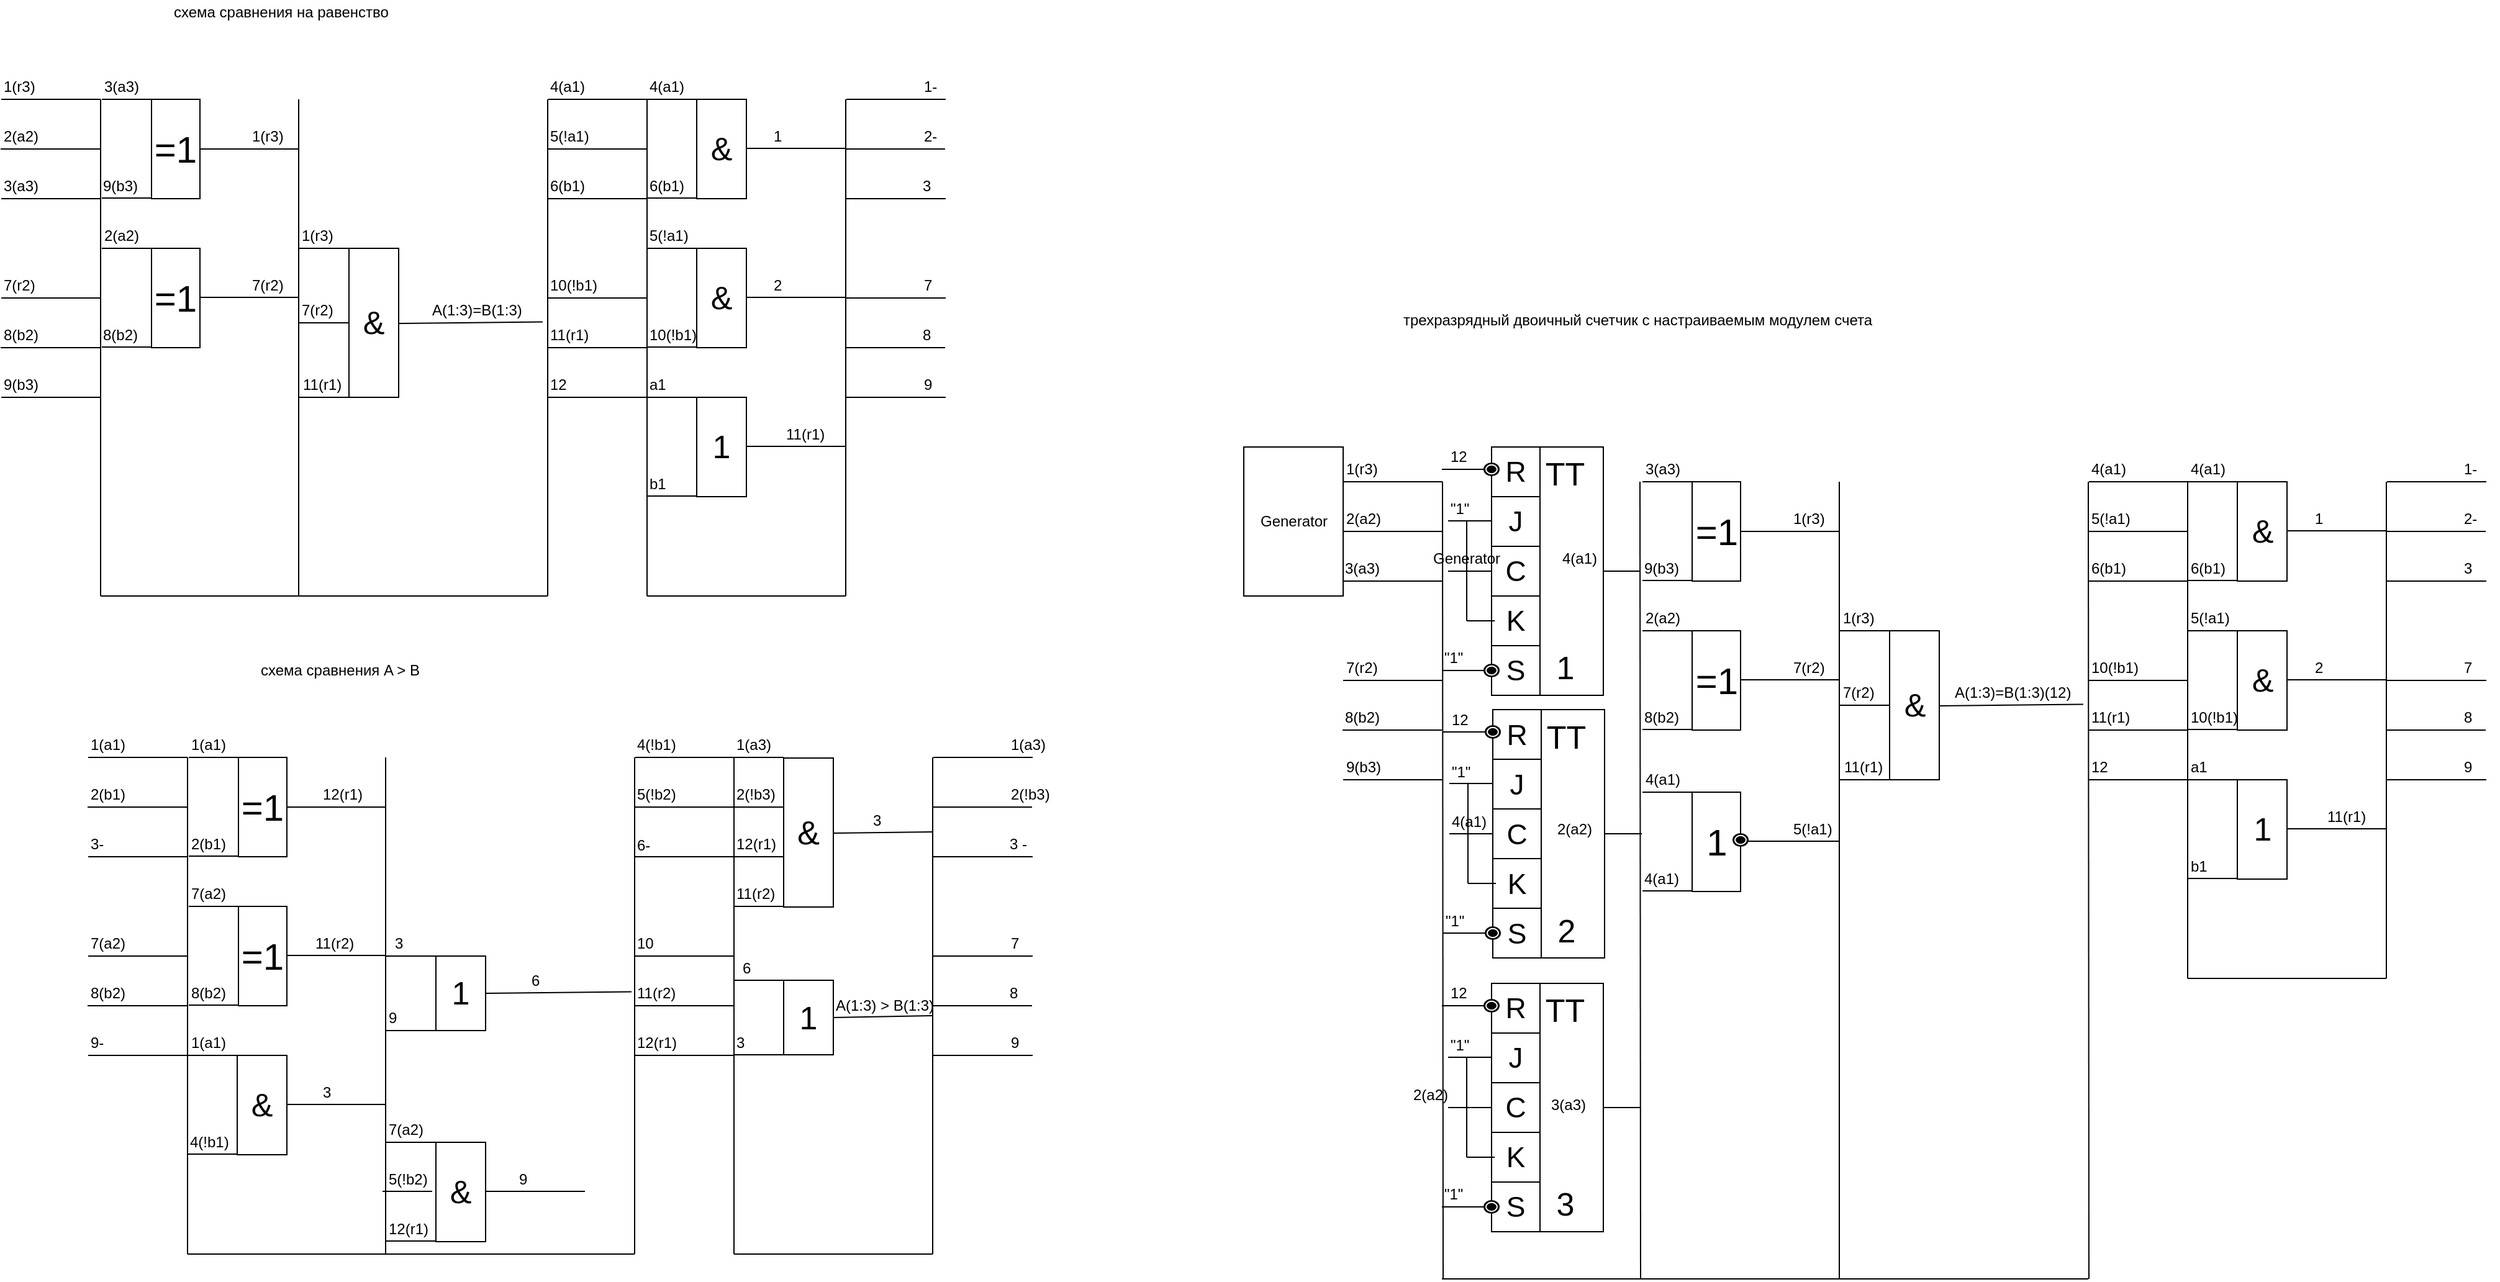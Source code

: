<mxfile version="12.2.7" type="github" pages="1">
  <diagram name="Page-1" id="2a216829-ef6e-dabb-86c1-c78162f3ba2b">
    <mxGraphModel dx="1822" dy="755" grid="0" gridSize="10" guides="1" tooltips="1" connect="1" arrows="1" fold="1" page="0" pageScale="1" pageWidth="850" pageHeight="1100" background="#ffffff" math="0" shadow="0">
      <root>
        <mxCell id="0"/>
        <mxCell id="1" parent="0"/>
        <mxCell id="R-SclKNgp451T20_MsK3-1" value="" style="endArrow=none;html=1;" edge="1" parent="1">
          <mxGeometry width="50" height="50" relative="1" as="geometry">
            <mxPoint x="80" y="480" as="sourcePoint"/>
            <mxPoint x="80" y="80" as="targetPoint"/>
          </mxGeometry>
        </mxCell>
        <mxCell id="R-SclKNgp451T20_MsK3-2" value="" style="endArrow=none;html=1;" edge="1" parent="1">
          <mxGeometry width="50" height="50" relative="1" as="geometry">
            <mxPoint x="80" y="480" as="sourcePoint"/>
            <mxPoint x="440" y="480" as="targetPoint"/>
          </mxGeometry>
        </mxCell>
        <mxCell id="R-SclKNgp451T20_MsK3-3" value="" style="endArrow=none;html=1;" edge="1" parent="1">
          <mxGeometry width="50" height="50" relative="1" as="geometry">
            <mxPoint x="440" y="480" as="sourcePoint"/>
            <mxPoint x="440" y="80" as="targetPoint"/>
          </mxGeometry>
        </mxCell>
        <mxCell id="R-SclKNgp451T20_MsK3-4" value="" style="endArrow=none;html=1;" edge="1" parent="1">
          <mxGeometry width="50" height="50" relative="1" as="geometry">
            <mxPoint y="80" as="sourcePoint"/>
            <mxPoint x="80" y="80" as="targetPoint"/>
          </mxGeometry>
        </mxCell>
        <mxCell id="R-SclKNgp451T20_MsK3-5" value="" style="endArrow=none;html=1;" edge="1" parent="1">
          <mxGeometry width="50" height="50" relative="1" as="geometry">
            <mxPoint x="-0.5" y="120" as="sourcePoint"/>
            <mxPoint x="79.5" y="120" as="targetPoint"/>
          </mxGeometry>
        </mxCell>
        <mxCell id="R-SclKNgp451T20_MsK3-6" value="" style="endArrow=none;html=1;" edge="1" parent="1">
          <mxGeometry width="50" height="50" relative="1" as="geometry">
            <mxPoint y="160" as="sourcePoint"/>
            <mxPoint x="80" y="160" as="targetPoint"/>
          </mxGeometry>
        </mxCell>
        <mxCell id="R-SclKNgp451T20_MsK3-7" value="" style="endArrow=none;html=1;" edge="1" parent="1">
          <mxGeometry width="50" height="50" relative="1" as="geometry">
            <mxPoint y="240" as="sourcePoint"/>
            <mxPoint x="80" y="240" as="targetPoint"/>
          </mxGeometry>
        </mxCell>
        <mxCell id="R-SclKNgp451T20_MsK3-8" value="" style="endArrow=none;html=1;" edge="1" parent="1">
          <mxGeometry width="50" height="50" relative="1" as="geometry">
            <mxPoint x="-0.5" y="280.0" as="sourcePoint"/>
            <mxPoint x="79.5" y="280.0" as="targetPoint"/>
          </mxGeometry>
        </mxCell>
        <mxCell id="R-SclKNgp451T20_MsK3-9" value="" style="endArrow=none;html=1;" edge="1" parent="1">
          <mxGeometry width="50" height="50" relative="1" as="geometry">
            <mxPoint y="320" as="sourcePoint"/>
            <mxPoint x="80" y="320" as="targetPoint"/>
          </mxGeometry>
        </mxCell>
        <mxCell id="R-SclKNgp451T20_MsK3-10" value="" style="endArrow=none;html=1;" edge="1" parent="1">
          <mxGeometry width="50" height="50" relative="1" as="geometry">
            <mxPoint x="440.5" y="80" as="sourcePoint"/>
            <mxPoint x="520.5" y="80" as="targetPoint"/>
          </mxGeometry>
        </mxCell>
        <mxCell id="R-SclKNgp451T20_MsK3-11" value="" style="endArrow=none;html=1;" edge="1" parent="1">
          <mxGeometry width="50" height="50" relative="1" as="geometry">
            <mxPoint x="440" y="120" as="sourcePoint"/>
            <mxPoint x="520" y="120" as="targetPoint"/>
          </mxGeometry>
        </mxCell>
        <mxCell id="R-SclKNgp451T20_MsK3-12" value="" style="endArrow=none;html=1;" edge="1" parent="1">
          <mxGeometry width="50" height="50" relative="1" as="geometry">
            <mxPoint x="440.5" y="160" as="sourcePoint"/>
            <mxPoint x="520.5" y="160" as="targetPoint"/>
          </mxGeometry>
        </mxCell>
        <mxCell id="R-SclKNgp451T20_MsK3-13" value="" style="endArrow=none;html=1;" edge="1" parent="1">
          <mxGeometry width="50" height="50" relative="1" as="geometry">
            <mxPoint x="440.5" y="240" as="sourcePoint"/>
            <mxPoint x="520.5" y="240" as="targetPoint"/>
          </mxGeometry>
        </mxCell>
        <mxCell id="R-SclKNgp451T20_MsK3-14" value="" style="endArrow=none;html=1;" edge="1" parent="1">
          <mxGeometry width="50" height="50" relative="1" as="geometry">
            <mxPoint x="440" y="280" as="sourcePoint"/>
            <mxPoint x="520" y="280" as="targetPoint"/>
          </mxGeometry>
        </mxCell>
        <mxCell id="R-SclKNgp451T20_MsK3-15" value="" style="endArrow=none;html=1;" edge="1" parent="1">
          <mxGeometry width="50" height="50" relative="1" as="geometry">
            <mxPoint x="440.5" y="320" as="sourcePoint"/>
            <mxPoint x="520.5" y="320" as="targetPoint"/>
          </mxGeometry>
        </mxCell>
        <mxCell id="R-SclKNgp451T20_MsK3-16" value="" style="endArrow=none;html=1;" edge="1" parent="1">
          <mxGeometry width="50" height="50" relative="1" as="geometry">
            <mxPoint x="520" y="480" as="sourcePoint"/>
            <mxPoint x="520" y="80" as="targetPoint"/>
          </mxGeometry>
        </mxCell>
        <mxCell id="R-SclKNgp451T20_MsK3-17" value="" style="endArrow=none;html=1;" edge="1" parent="1">
          <mxGeometry width="50" height="50" relative="1" as="geometry">
            <mxPoint x="520" y="480" as="sourcePoint"/>
            <mxPoint x="680" y="480" as="targetPoint"/>
          </mxGeometry>
        </mxCell>
        <mxCell id="R-SclKNgp451T20_MsK3-18" value="" style="endArrow=none;html=1;" edge="1" parent="1">
          <mxGeometry width="50" height="50" relative="1" as="geometry">
            <mxPoint x="680" y="480" as="sourcePoint"/>
            <mxPoint x="680" y="80" as="targetPoint"/>
          </mxGeometry>
        </mxCell>
        <mxCell id="R-SclKNgp451T20_MsK3-19" value="" style="endArrow=none;html=1;" edge="1" parent="1">
          <mxGeometry width="50" height="50" relative="1" as="geometry">
            <mxPoint x="680.5" y="80" as="sourcePoint"/>
            <mxPoint x="760.5" y="80" as="targetPoint"/>
          </mxGeometry>
        </mxCell>
        <mxCell id="R-SclKNgp451T20_MsK3-20" value="" style="endArrow=none;html=1;" edge="1" parent="1">
          <mxGeometry width="50" height="50" relative="1" as="geometry">
            <mxPoint x="680" y="120" as="sourcePoint"/>
            <mxPoint x="760" y="120" as="targetPoint"/>
          </mxGeometry>
        </mxCell>
        <mxCell id="R-SclKNgp451T20_MsK3-21" value="" style="endArrow=none;html=1;" edge="1" parent="1">
          <mxGeometry width="50" height="50" relative="1" as="geometry">
            <mxPoint x="680.5" y="160" as="sourcePoint"/>
            <mxPoint x="760.5" y="160" as="targetPoint"/>
          </mxGeometry>
        </mxCell>
        <mxCell id="R-SclKNgp451T20_MsK3-22" value="" style="endArrow=none;html=1;" edge="1" parent="1">
          <mxGeometry width="50" height="50" relative="1" as="geometry">
            <mxPoint x="680.5" y="240" as="sourcePoint"/>
            <mxPoint x="760.5" y="240" as="targetPoint"/>
          </mxGeometry>
        </mxCell>
        <mxCell id="R-SclKNgp451T20_MsK3-23" value="" style="endArrow=none;html=1;" edge="1" parent="1">
          <mxGeometry width="50" height="50" relative="1" as="geometry">
            <mxPoint x="680" y="280" as="sourcePoint"/>
            <mxPoint x="760" y="280" as="targetPoint"/>
          </mxGeometry>
        </mxCell>
        <mxCell id="R-SclKNgp451T20_MsK3-24" value="" style="endArrow=none;html=1;" edge="1" parent="1">
          <mxGeometry width="50" height="50" relative="1" as="geometry">
            <mxPoint x="680.5" y="320" as="sourcePoint"/>
            <mxPoint x="760.5" y="320" as="targetPoint"/>
          </mxGeometry>
        </mxCell>
        <mxCell id="R-SclKNgp451T20_MsK3-25" value="1(r3)" style="text;html=1;resizable=0;points=[];autosize=1;align=left;verticalAlign=top;spacingTop=-4;" vertex="1" parent="1">
          <mxGeometry y="60" width="40" height="20" as="geometry"/>
        </mxCell>
        <mxCell id="R-SclKNgp451T20_MsK3-26" value="2(а2)" style="text;html=1;resizable=0;points=[];autosize=1;align=left;verticalAlign=top;spacingTop=-4;" vertex="1" parent="1">
          <mxGeometry y="100" width="40" height="20" as="geometry"/>
        </mxCell>
        <mxCell id="R-SclKNgp451T20_MsK3-27" value="3(а3)" style="text;html=1;resizable=0;points=[];autosize=1;align=left;verticalAlign=top;spacingTop=-4;" vertex="1" parent="1">
          <mxGeometry x="-0.5" y="140" width="40" height="20" as="geometry"/>
        </mxCell>
        <mxCell id="R-SclKNgp451T20_MsK3-28" value="4(a1)" style="text;html=1;resizable=0;points=[];autosize=1;align=left;verticalAlign=top;spacingTop=-4;" vertex="1" parent="1">
          <mxGeometry x="440" y="60" width="40" height="20" as="geometry"/>
        </mxCell>
        <mxCell id="R-SclKNgp451T20_MsK3-29" value="5(!a1)" style="text;html=1;resizable=0;points=[];autosize=1;align=left;verticalAlign=top;spacingTop=-4;" vertex="1" parent="1">
          <mxGeometry x="440" y="100" width="50" height="20" as="geometry"/>
        </mxCell>
        <mxCell id="R-SclKNgp451T20_MsK3-30" value="6(b1)" style="text;html=1;resizable=0;points=[];autosize=1;align=left;verticalAlign=top;spacingTop=-4;" vertex="1" parent="1">
          <mxGeometry x="440" y="140" width="40" height="20" as="geometry"/>
        </mxCell>
        <mxCell id="R-SclKNgp451T20_MsK3-31" value="10(!b1)" style="text;html=1;resizable=0;points=[];autosize=1;align=left;verticalAlign=top;spacingTop=-4;" vertex="1" parent="1">
          <mxGeometry x="440" y="220" width="50" height="20" as="geometry"/>
        </mxCell>
        <mxCell id="R-SclKNgp451T20_MsK3-32" value="11(r1)" style="text;html=1;resizable=0;points=[];autosize=1;align=left;verticalAlign=top;spacingTop=-4;" vertex="1" parent="1">
          <mxGeometry x="440" y="260" width="50" height="20" as="geometry"/>
        </mxCell>
        <mxCell id="R-SclKNgp451T20_MsK3-33" value="12" style="text;html=1;resizable=0;points=[];autosize=1;align=left;verticalAlign=top;spacingTop=-4;" vertex="1" parent="1">
          <mxGeometry x="440" y="300" width="30" height="20" as="geometry"/>
        </mxCell>
        <mxCell id="R-SclKNgp451T20_MsK3-34" value="7(r2)" style="text;html=1;resizable=0;points=[];autosize=1;align=left;verticalAlign=top;spacingTop=-4;" vertex="1" parent="1">
          <mxGeometry y="220" width="40" height="20" as="geometry"/>
        </mxCell>
        <mxCell id="R-SclKNgp451T20_MsK3-35" value="8(b2)" style="text;html=1;resizable=0;points=[];autosize=1;align=left;verticalAlign=top;spacingTop=-4;" vertex="1" parent="1">
          <mxGeometry x="-0.5" y="260" width="40" height="20" as="geometry"/>
        </mxCell>
        <mxCell id="R-SclKNgp451T20_MsK3-36" value="9(b3)" style="text;html=1;resizable=0;points=[];autosize=1;align=left;verticalAlign=top;spacingTop=-4;" vertex="1" parent="1">
          <mxGeometry y="300" width="40" height="20" as="geometry"/>
        </mxCell>
        <mxCell id="R-SclKNgp451T20_MsK3-37" value="1-" style="text;html=1;resizable=0;points=[];autosize=1;align=left;verticalAlign=top;spacingTop=-4;" vertex="1" parent="1">
          <mxGeometry x="740.5" y="60" width="30" height="20" as="geometry"/>
        </mxCell>
        <mxCell id="R-SclKNgp451T20_MsK3-38" value="2-" style="text;html=1;resizable=0;points=[];autosize=1;align=left;verticalAlign=top;spacingTop=-4;" vertex="1" parent="1">
          <mxGeometry x="740.5" y="100" width="30" height="20" as="geometry"/>
        </mxCell>
        <mxCell id="R-SclKNgp451T20_MsK3-39" value="3" style="text;html=1;resizable=0;points=[];autosize=1;align=left;verticalAlign=top;spacingTop=-4;" vertex="1" parent="1">
          <mxGeometry x="740" y="140" width="20" height="20" as="geometry"/>
        </mxCell>
        <mxCell id="R-SclKNgp451T20_MsK3-40" value="7" style="text;html=1;resizable=0;points=[];autosize=1;align=left;verticalAlign=top;spacingTop=-4;" vertex="1" parent="1">
          <mxGeometry x="740.5" y="220" width="20" height="20" as="geometry"/>
        </mxCell>
        <mxCell id="R-SclKNgp451T20_MsK3-41" value="8" style="text;html=1;resizable=0;points=[];autosize=1;align=left;verticalAlign=top;spacingTop=-4;" vertex="1" parent="1">
          <mxGeometry x="740" y="260" width="20" height="20" as="geometry"/>
        </mxCell>
        <mxCell id="R-SclKNgp451T20_MsK3-42" value="9" style="text;html=1;resizable=0;points=[];autosize=1;align=left;verticalAlign=top;spacingTop=-4;" vertex="1" parent="1">
          <mxGeometry x="740.5" y="300" width="20" height="20" as="geometry"/>
        </mxCell>
        <mxCell id="R-SclKNgp451T20_MsK3-43" value="схема сравнения на равенство&lt;br&gt;" style="text;html=1;resizable=0;points=[];autosize=1;align=left;verticalAlign=top;spacingTop=-4;" vertex="1" parent="1">
          <mxGeometry x="137" width="190" height="20" as="geometry"/>
        </mxCell>
        <mxCell id="R-SclKNgp451T20_MsK3-44" value="&lt;font style=&quot;font-size: 30px&quot;&gt;=1&lt;/font&gt;" style="rounded=0;whiteSpace=wrap;html=1;" vertex="1" parent="1">
          <mxGeometry x="121" y="80" width="39" height="80" as="geometry"/>
        </mxCell>
        <mxCell id="R-SclKNgp451T20_MsK3-45" value="" style="endArrow=none;html=1;" edge="1" parent="1">
          <mxGeometry width="50" height="50" relative="1" as="geometry">
            <mxPoint x="81" y="80" as="sourcePoint"/>
            <mxPoint x="121" y="80" as="targetPoint"/>
          </mxGeometry>
        </mxCell>
        <mxCell id="R-SclKNgp451T20_MsK3-46" value="" style="endArrow=none;html=1;" edge="1" parent="1">
          <mxGeometry width="50" height="50" relative="1" as="geometry">
            <mxPoint x="81" y="159.5" as="sourcePoint"/>
            <mxPoint x="121" y="159.5" as="targetPoint"/>
          </mxGeometry>
        </mxCell>
        <mxCell id="R-SclKNgp451T20_MsK3-47" value="3(a3)" style="text;html=1;resizable=0;points=[];autosize=1;align=left;verticalAlign=top;spacingTop=-4;" vertex="1" parent="1">
          <mxGeometry x="81" y="60" width="40" height="20" as="geometry"/>
        </mxCell>
        <mxCell id="R-SclKNgp451T20_MsK3-48" value="9(b3)" style="text;html=1;resizable=0;points=[];autosize=1;align=left;verticalAlign=top;spacingTop=-4;" vertex="1" parent="1">
          <mxGeometry x="80" y="140" width="40" height="20" as="geometry"/>
        </mxCell>
        <mxCell id="R-SclKNgp451T20_MsK3-53" value="&lt;font style=&quot;font-size: 30px&quot;&gt;=1&lt;/font&gt;" style="rounded=0;whiteSpace=wrap;html=1;" vertex="1" parent="1">
          <mxGeometry x="121" y="200" width="39" height="80" as="geometry"/>
        </mxCell>
        <mxCell id="R-SclKNgp451T20_MsK3-54" value="" style="endArrow=none;html=1;" edge="1" parent="1">
          <mxGeometry width="50" height="50" relative="1" as="geometry">
            <mxPoint x="81" y="200" as="sourcePoint"/>
            <mxPoint x="121" y="200" as="targetPoint"/>
          </mxGeometry>
        </mxCell>
        <mxCell id="R-SclKNgp451T20_MsK3-55" value="" style="endArrow=none;html=1;" edge="1" parent="1">
          <mxGeometry width="50" height="50" relative="1" as="geometry">
            <mxPoint x="81" y="279.5" as="sourcePoint"/>
            <mxPoint x="121" y="279.5" as="targetPoint"/>
          </mxGeometry>
        </mxCell>
        <mxCell id="R-SclKNgp451T20_MsK3-56" value="2(a2)" style="text;html=1;resizable=0;points=[];autosize=1;align=left;verticalAlign=top;spacingTop=-4;" vertex="1" parent="1">
          <mxGeometry x="81" y="180" width="40" height="20" as="geometry"/>
        </mxCell>
        <mxCell id="R-SclKNgp451T20_MsK3-57" value="8(b2)" style="text;html=1;resizable=0;points=[];autosize=1;align=left;verticalAlign=top;spacingTop=-4;" vertex="1" parent="1">
          <mxGeometry x="80" y="260" width="40" height="20" as="geometry"/>
        </mxCell>
        <mxCell id="R-SclKNgp451T20_MsK3-58" value="" style="endArrow=none;html=1;" edge="1" parent="1">
          <mxGeometry width="50" height="50" relative="1" as="geometry">
            <mxPoint x="160" y="120" as="sourcePoint"/>
            <mxPoint x="240" y="120" as="targetPoint"/>
          </mxGeometry>
        </mxCell>
        <mxCell id="R-SclKNgp451T20_MsK3-59" value="" style="endArrow=none;html=1;" edge="1" parent="1">
          <mxGeometry width="50" height="50" relative="1" as="geometry">
            <mxPoint x="160" y="239.5" as="sourcePoint"/>
            <mxPoint x="240" y="239.5" as="targetPoint"/>
          </mxGeometry>
        </mxCell>
        <mxCell id="R-SclKNgp451T20_MsK3-60" value="1(r3)" style="text;html=1;resizable=0;points=[];autosize=1;align=left;verticalAlign=top;spacingTop=-4;" vertex="1" parent="1">
          <mxGeometry x="200" y="100" width="40" height="20" as="geometry"/>
        </mxCell>
        <mxCell id="R-SclKNgp451T20_MsK3-61" value="7(r2)" style="text;html=1;resizable=0;points=[];autosize=1;align=left;verticalAlign=top;spacingTop=-4;" vertex="1" parent="1">
          <mxGeometry x="200" y="220" width="40" height="20" as="geometry"/>
        </mxCell>
        <mxCell id="R-SclKNgp451T20_MsK3-77" value="" style="endArrow=none;html=1;" edge="1" parent="1">
          <mxGeometry width="50" height="50" relative="1" as="geometry">
            <mxPoint x="239.5" y="480" as="sourcePoint"/>
            <mxPoint x="239.5" y="80" as="targetPoint"/>
          </mxGeometry>
        </mxCell>
        <mxCell id="R-SclKNgp451T20_MsK3-80" value="&lt;font style=&quot;font-size: 26px&quot;&gt;&amp;amp;&lt;/font&gt;" style="rounded=0;whiteSpace=wrap;html=1;" vertex="1" parent="1">
          <mxGeometry x="280" y="200" width="40" height="120" as="geometry"/>
        </mxCell>
        <mxCell id="R-SclKNgp451T20_MsK3-81" value="" style="endArrow=none;html=1;entryX=0;entryY=0;entryDx=0;entryDy=0;entryPerimeter=0;" edge="1" parent="1" target="R-SclKNgp451T20_MsK3-80">
          <mxGeometry width="50" height="50" relative="1" as="geometry">
            <mxPoint x="240" y="200" as="sourcePoint"/>
            <mxPoint x="290" y="200" as="targetPoint"/>
          </mxGeometry>
        </mxCell>
        <mxCell id="R-SclKNgp451T20_MsK3-82" value="" style="endArrow=none;html=1;entryX=0;entryY=0;entryDx=0;entryDy=0;entryPerimeter=0;" edge="1" parent="1">
          <mxGeometry width="50" height="50" relative="1" as="geometry">
            <mxPoint x="240" y="260" as="sourcePoint"/>
            <mxPoint x="280" y="260" as="targetPoint"/>
          </mxGeometry>
        </mxCell>
        <mxCell id="R-SclKNgp451T20_MsK3-83" value="" style="endArrow=none;html=1;entryX=0;entryY=0;entryDx=0;entryDy=0;entryPerimeter=0;" edge="1" parent="1">
          <mxGeometry width="50" height="50" relative="1" as="geometry">
            <mxPoint x="240" y="320" as="sourcePoint"/>
            <mxPoint x="280" y="320" as="targetPoint"/>
          </mxGeometry>
        </mxCell>
        <mxCell id="R-SclKNgp451T20_MsK3-84" value="" style="endArrow=none;html=1;entryX=-0.081;entryY=-0.036;entryDx=0;entryDy=0;entryPerimeter=0;" edge="1" parent="1" target="R-SclKNgp451T20_MsK3-32">
          <mxGeometry width="50" height="50" relative="1" as="geometry">
            <mxPoint x="320" y="260.5" as="sourcePoint"/>
            <mxPoint x="434.0" y="259.813" as="targetPoint"/>
          </mxGeometry>
        </mxCell>
        <mxCell id="R-SclKNgp451T20_MsK3-85" value="1(r3)" style="text;html=1;resizable=0;points=[];autosize=1;align=left;verticalAlign=top;spacingTop=-4;" vertex="1" parent="1">
          <mxGeometry x="240" y="180" width="40" height="20" as="geometry"/>
        </mxCell>
        <mxCell id="R-SclKNgp451T20_MsK3-86" value="7(r2)" style="text;html=1;resizable=0;points=[];autosize=1;align=left;verticalAlign=top;spacingTop=-4;" vertex="1" parent="1">
          <mxGeometry x="240" y="240" width="40" height="20" as="geometry"/>
        </mxCell>
        <mxCell id="R-SclKNgp451T20_MsK3-87" value="11(r1)" style="text;html=1;resizable=0;points=[];autosize=1;align=left;verticalAlign=top;spacingTop=-4;" vertex="1" parent="1">
          <mxGeometry x="241" y="300" width="50" height="20" as="geometry"/>
        </mxCell>
        <mxCell id="R-SclKNgp451T20_MsK3-88" value="A(1:3)=B(1:3)" style="text;html=1;resizable=0;points=[];autosize=1;align=left;verticalAlign=top;spacingTop=-4;" vertex="1" parent="1">
          <mxGeometry x="345" y="240" width="90" height="20" as="geometry"/>
        </mxCell>
        <mxCell id="R-SclKNgp451T20_MsK3-89" value="&lt;font style=&quot;font-size: 26px&quot;&gt;&amp;amp;&lt;/font&gt;" style="rounded=0;whiteSpace=wrap;html=1;" vertex="1" parent="1">
          <mxGeometry x="560" y="80" width="40" height="80" as="geometry"/>
        </mxCell>
        <mxCell id="R-SclKNgp451T20_MsK3-90" value="" style="endArrow=none;html=1;entryX=0;entryY=0;entryDx=0;entryDy=0;entryPerimeter=0;" edge="1" parent="1" target="R-SclKNgp451T20_MsK3-89">
          <mxGeometry width="50" height="50" relative="1" as="geometry">
            <mxPoint x="520" y="80" as="sourcePoint"/>
            <mxPoint x="570" y="30" as="targetPoint"/>
          </mxGeometry>
        </mxCell>
        <mxCell id="R-SclKNgp451T20_MsK3-91" value="" style="endArrow=none;html=1;entryX=0;entryY=0;entryDx=0;entryDy=0;entryPerimeter=0;" edge="1" parent="1">
          <mxGeometry width="50" height="50" relative="1" as="geometry">
            <mxPoint x="520" y="159.5" as="sourcePoint"/>
            <mxPoint x="560" y="159.5" as="targetPoint"/>
          </mxGeometry>
        </mxCell>
        <mxCell id="R-SclKNgp451T20_MsK3-92" value="4(a1)" style="text;html=1;resizable=0;points=[];autosize=1;align=left;verticalAlign=top;spacingTop=-4;" vertex="1" parent="1">
          <mxGeometry x="520" y="60" width="40" height="20" as="geometry"/>
        </mxCell>
        <mxCell id="R-SclKNgp451T20_MsK3-93" value="6(b1)" style="text;html=1;resizable=0;points=[];autosize=1;align=left;verticalAlign=top;spacingTop=-4;" vertex="1" parent="1">
          <mxGeometry x="520" y="140" width="40" height="20" as="geometry"/>
        </mxCell>
        <mxCell id="R-SclKNgp451T20_MsK3-94" value="" style="endArrow=none;html=1;" edge="1" parent="1">
          <mxGeometry width="50" height="50" relative="1" as="geometry">
            <mxPoint x="600" y="119.5" as="sourcePoint"/>
            <mxPoint x="680" y="119.5" as="targetPoint"/>
          </mxGeometry>
        </mxCell>
        <mxCell id="R-SclKNgp451T20_MsK3-95" value="&lt;font style=&quot;font-size: 26px&quot;&gt;&amp;amp;&lt;/font&gt;" style="rounded=0;whiteSpace=wrap;html=1;" vertex="1" parent="1">
          <mxGeometry x="560" y="200" width="40" height="80" as="geometry"/>
        </mxCell>
        <mxCell id="R-SclKNgp451T20_MsK3-96" value="" style="endArrow=none;html=1;entryX=0;entryY=0;entryDx=0;entryDy=0;entryPerimeter=0;" edge="1" target="R-SclKNgp451T20_MsK3-95" parent="1">
          <mxGeometry width="50" height="50" relative="1" as="geometry">
            <mxPoint x="520" y="200" as="sourcePoint"/>
            <mxPoint x="570" y="150" as="targetPoint"/>
          </mxGeometry>
        </mxCell>
        <mxCell id="R-SclKNgp451T20_MsK3-97" value="" style="endArrow=none;html=1;entryX=0;entryY=0;entryDx=0;entryDy=0;entryPerimeter=0;" edge="1" parent="1">
          <mxGeometry width="50" height="50" relative="1" as="geometry">
            <mxPoint x="520" y="279.5" as="sourcePoint"/>
            <mxPoint x="560" y="279.5" as="targetPoint"/>
          </mxGeometry>
        </mxCell>
        <mxCell id="R-SclKNgp451T20_MsK3-98" value="5(!a1)" style="text;html=1;resizable=0;points=[];autosize=1;align=left;verticalAlign=top;spacingTop=-4;" vertex="1" parent="1">
          <mxGeometry x="520" y="180" width="50" height="20" as="geometry"/>
        </mxCell>
        <mxCell id="R-SclKNgp451T20_MsK3-99" value="10(!b1)" style="text;html=1;resizable=0;points=[];autosize=1;align=left;verticalAlign=top;spacingTop=-4;" vertex="1" parent="1">
          <mxGeometry x="520" y="260" width="50" height="20" as="geometry"/>
        </mxCell>
        <mxCell id="R-SclKNgp451T20_MsK3-100" value="" style="endArrow=none;html=1;" edge="1" parent="1">
          <mxGeometry width="50" height="50" relative="1" as="geometry">
            <mxPoint x="600" y="239.5" as="sourcePoint"/>
            <mxPoint x="680" y="239.5" as="targetPoint"/>
          </mxGeometry>
        </mxCell>
        <mxCell id="R-SclKNgp451T20_MsK3-101" value="&lt;font style=&quot;font-size: 26px&quot;&gt;1&lt;/font&gt;" style="rounded=0;whiteSpace=wrap;html=1;" vertex="1" parent="1">
          <mxGeometry x="560" y="320" width="40" height="80" as="geometry"/>
        </mxCell>
        <mxCell id="R-SclKNgp451T20_MsK3-102" value="" style="endArrow=none;html=1;entryX=0;entryY=0;entryDx=0;entryDy=0;entryPerimeter=0;" edge="1" target="R-SclKNgp451T20_MsK3-101" parent="1">
          <mxGeometry width="50" height="50" relative="1" as="geometry">
            <mxPoint x="520" y="320" as="sourcePoint"/>
            <mxPoint x="570" y="270" as="targetPoint"/>
          </mxGeometry>
        </mxCell>
        <mxCell id="R-SclKNgp451T20_MsK3-103" value="" style="endArrow=none;html=1;entryX=0;entryY=0;entryDx=0;entryDy=0;entryPerimeter=0;" edge="1" parent="1">
          <mxGeometry width="50" height="50" relative="1" as="geometry">
            <mxPoint x="520" y="399.5" as="sourcePoint"/>
            <mxPoint x="560" y="399.5" as="targetPoint"/>
          </mxGeometry>
        </mxCell>
        <mxCell id="R-SclKNgp451T20_MsK3-104" value="a1" style="text;html=1;resizable=0;points=[];autosize=1;align=left;verticalAlign=top;spacingTop=-4;" vertex="1" parent="1">
          <mxGeometry x="520" y="300" width="30" height="20" as="geometry"/>
        </mxCell>
        <mxCell id="R-SclKNgp451T20_MsK3-105" value="b1" style="text;html=1;resizable=0;points=[];autosize=1;align=left;verticalAlign=top;spacingTop=-4;" vertex="1" parent="1">
          <mxGeometry x="520" y="380" width="30" height="20" as="geometry"/>
        </mxCell>
        <mxCell id="R-SclKNgp451T20_MsK3-106" value="" style="endArrow=none;html=1;" edge="1" parent="1">
          <mxGeometry width="50" height="50" relative="1" as="geometry">
            <mxPoint x="600" y="359.5" as="sourcePoint"/>
            <mxPoint x="680" y="359.5" as="targetPoint"/>
          </mxGeometry>
        </mxCell>
        <mxCell id="R-SclKNgp451T20_MsK3-107" value="1" style="text;html=1;resizable=0;points=[];autosize=1;align=left;verticalAlign=top;spacingTop=-4;" vertex="1" parent="1">
          <mxGeometry x="620" y="100" width="20" height="20" as="geometry"/>
        </mxCell>
        <mxCell id="R-SclKNgp451T20_MsK3-108" value="2" style="text;html=1;resizable=0;points=[];autosize=1;align=left;verticalAlign=top;spacingTop=-4;" vertex="1" parent="1">
          <mxGeometry x="620" y="220" width="20" height="20" as="geometry"/>
        </mxCell>
        <mxCell id="R-SclKNgp451T20_MsK3-109" value="11(r1)" style="text;html=1;resizable=0;points=[];autosize=1;align=left;verticalAlign=top;spacingTop=-4;" vertex="1" parent="1">
          <mxGeometry x="630" y="340" width="50" height="20" as="geometry"/>
        </mxCell>
        <mxCell id="R-SclKNgp451T20_MsK3-110" value="" style="endArrow=none;html=1;" edge="1" parent="1">
          <mxGeometry width="50" height="50" relative="1" as="geometry">
            <mxPoint x="150" y="1010" as="sourcePoint"/>
            <mxPoint x="150" y="610" as="targetPoint"/>
          </mxGeometry>
        </mxCell>
        <mxCell id="R-SclKNgp451T20_MsK3-111" value="" style="endArrow=none;html=1;" edge="1" parent="1">
          <mxGeometry width="50" height="50" relative="1" as="geometry">
            <mxPoint x="150" y="1010" as="sourcePoint"/>
            <mxPoint x="510" y="1010" as="targetPoint"/>
          </mxGeometry>
        </mxCell>
        <mxCell id="R-SclKNgp451T20_MsK3-112" value="" style="endArrow=none;html=1;" edge="1" parent="1">
          <mxGeometry width="50" height="50" relative="1" as="geometry">
            <mxPoint x="510" y="1010" as="sourcePoint"/>
            <mxPoint x="510" y="610" as="targetPoint"/>
          </mxGeometry>
        </mxCell>
        <mxCell id="R-SclKNgp451T20_MsK3-113" value="" style="endArrow=none;html=1;" edge="1" parent="1">
          <mxGeometry width="50" height="50" relative="1" as="geometry">
            <mxPoint x="70" y="610" as="sourcePoint"/>
            <mxPoint x="150" y="610" as="targetPoint"/>
          </mxGeometry>
        </mxCell>
        <mxCell id="R-SclKNgp451T20_MsK3-114" value="" style="endArrow=none;html=1;" edge="1" parent="1">
          <mxGeometry width="50" height="50" relative="1" as="geometry">
            <mxPoint x="69.5" y="650" as="sourcePoint"/>
            <mxPoint x="149.5" y="650" as="targetPoint"/>
          </mxGeometry>
        </mxCell>
        <mxCell id="R-SclKNgp451T20_MsK3-115" value="" style="endArrow=none;html=1;" edge="1" parent="1">
          <mxGeometry width="50" height="50" relative="1" as="geometry">
            <mxPoint x="70" y="690" as="sourcePoint"/>
            <mxPoint x="150" y="690" as="targetPoint"/>
          </mxGeometry>
        </mxCell>
        <mxCell id="R-SclKNgp451T20_MsK3-116" value="" style="endArrow=none;html=1;" edge="1" parent="1">
          <mxGeometry width="50" height="50" relative="1" as="geometry">
            <mxPoint x="70" y="770" as="sourcePoint"/>
            <mxPoint x="150" y="770" as="targetPoint"/>
          </mxGeometry>
        </mxCell>
        <mxCell id="R-SclKNgp451T20_MsK3-117" value="" style="endArrow=none;html=1;" edge="1" parent="1">
          <mxGeometry width="50" height="50" relative="1" as="geometry">
            <mxPoint x="69.5" y="810" as="sourcePoint"/>
            <mxPoint x="149.5" y="810" as="targetPoint"/>
          </mxGeometry>
        </mxCell>
        <mxCell id="R-SclKNgp451T20_MsK3-118" value="" style="endArrow=none;html=1;" edge="1" parent="1">
          <mxGeometry width="50" height="50" relative="1" as="geometry">
            <mxPoint x="70" y="850" as="sourcePoint"/>
            <mxPoint x="150" y="850" as="targetPoint"/>
          </mxGeometry>
        </mxCell>
        <mxCell id="R-SclKNgp451T20_MsK3-119" value="" style="endArrow=none;html=1;" edge="1" parent="1">
          <mxGeometry width="50" height="50" relative="1" as="geometry">
            <mxPoint x="510.5" y="610" as="sourcePoint"/>
            <mxPoint x="590.5" y="610" as="targetPoint"/>
          </mxGeometry>
        </mxCell>
        <mxCell id="R-SclKNgp451T20_MsK3-120" value="" style="endArrow=none;html=1;" edge="1" parent="1">
          <mxGeometry width="50" height="50" relative="1" as="geometry">
            <mxPoint x="510" y="650" as="sourcePoint"/>
            <mxPoint x="590" y="650" as="targetPoint"/>
          </mxGeometry>
        </mxCell>
        <mxCell id="R-SclKNgp451T20_MsK3-121" value="" style="endArrow=none;html=1;" edge="1" parent="1">
          <mxGeometry width="50" height="50" relative="1" as="geometry">
            <mxPoint x="510.5" y="690" as="sourcePoint"/>
            <mxPoint x="590.5" y="690" as="targetPoint"/>
          </mxGeometry>
        </mxCell>
        <mxCell id="R-SclKNgp451T20_MsK3-122" value="" style="endArrow=none;html=1;" edge="1" parent="1">
          <mxGeometry width="50" height="50" relative="1" as="geometry">
            <mxPoint x="510.5" y="770" as="sourcePoint"/>
            <mxPoint x="590.5" y="770" as="targetPoint"/>
          </mxGeometry>
        </mxCell>
        <mxCell id="R-SclKNgp451T20_MsK3-123" value="" style="endArrow=none;html=1;" edge="1" parent="1">
          <mxGeometry width="50" height="50" relative="1" as="geometry">
            <mxPoint x="510" y="810" as="sourcePoint"/>
            <mxPoint x="590" y="810" as="targetPoint"/>
          </mxGeometry>
        </mxCell>
        <mxCell id="R-SclKNgp451T20_MsK3-124" value="" style="endArrow=none;html=1;" edge="1" parent="1">
          <mxGeometry width="50" height="50" relative="1" as="geometry">
            <mxPoint x="510.5" y="850" as="sourcePoint"/>
            <mxPoint x="590.5" y="850" as="targetPoint"/>
          </mxGeometry>
        </mxCell>
        <mxCell id="R-SclKNgp451T20_MsK3-125" value="" style="endArrow=none;html=1;" edge="1" parent="1">
          <mxGeometry width="50" height="50" relative="1" as="geometry">
            <mxPoint x="590" y="1010" as="sourcePoint"/>
            <mxPoint x="590" y="610" as="targetPoint"/>
          </mxGeometry>
        </mxCell>
        <mxCell id="R-SclKNgp451T20_MsK3-126" value="" style="endArrow=none;html=1;" edge="1" parent="1">
          <mxGeometry width="50" height="50" relative="1" as="geometry">
            <mxPoint x="590" y="1010" as="sourcePoint"/>
            <mxPoint x="750" y="1010" as="targetPoint"/>
          </mxGeometry>
        </mxCell>
        <mxCell id="R-SclKNgp451T20_MsK3-127" value="" style="endArrow=none;html=1;" edge="1" parent="1">
          <mxGeometry width="50" height="50" relative="1" as="geometry">
            <mxPoint x="750" y="1010" as="sourcePoint"/>
            <mxPoint x="750" y="610" as="targetPoint"/>
          </mxGeometry>
        </mxCell>
        <mxCell id="R-SclKNgp451T20_MsK3-128" value="" style="endArrow=none;html=1;" edge="1" parent="1">
          <mxGeometry width="50" height="50" relative="1" as="geometry">
            <mxPoint x="750.5" y="610" as="sourcePoint"/>
            <mxPoint x="830.5" y="610" as="targetPoint"/>
          </mxGeometry>
        </mxCell>
        <mxCell id="R-SclKNgp451T20_MsK3-129" value="" style="endArrow=none;html=1;" edge="1" parent="1">
          <mxGeometry width="50" height="50" relative="1" as="geometry">
            <mxPoint x="750" y="650" as="sourcePoint"/>
            <mxPoint x="830" y="650" as="targetPoint"/>
          </mxGeometry>
        </mxCell>
        <mxCell id="R-SclKNgp451T20_MsK3-130" value="" style="endArrow=none;html=1;" edge="1" parent="1">
          <mxGeometry width="50" height="50" relative="1" as="geometry">
            <mxPoint x="750.5" y="690" as="sourcePoint"/>
            <mxPoint x="830.5" y="690" as="targetPoint"/>
          </mxGeometry>
        </mxCell>
        <mxCell id="R-SclKNgp451T20_MsK3-131" value="" style="endArrow=none;html=1;" edge="1" parent="1">
          <mxGeometry width="50" height="50" relative="1" as="geometry">
            <mxPoint x="750.5" y="770" as="sourcePoint"/>
            <mxPoint x="830.5" y="770" as="targetPoint"/>
          </mxGeometry>
        </mxCell>
        <mxCell id="R-SclKNgp451T20_MsK3-132" value="" style="endArrow=none;html=1;" edge="1" parent="1">
          <mxGeometry width="50" height="50" relative="1" as="geometry">
            <mxPoint x="750" y="810" as="sourcePoint"/>
            <mxPoint x="830" y="810" as="targetPoint"/>
          </mxGeometry>
        </mxCell>
        <mxCell id="R-SclKNgp451T20_MsK3-133" value="" style="endArrow=none;html=1;" edge="1" parent="1">
          <mxGeometry width="50" height="50" relative="1" as="geometry">
            <mxPoint x="750.5" y="850" as="sourcePoint"/>
            <mxPoint x="830.5" y="850" as="targetPoint"/>
          </mxGeometry>
        </mxCell>
        <mxCell id="R-SclKNgp451T20_MsK3-134" value="1(a1)" style="text;html=1;resizable=0;points=[];autosize=1;align=left;verticalAlign=top;spacingTop=-4;" vertex="1" parent="1">
          <mxGeometry x="70" y="590" width="40" height="20" as="geometry"/>
        </mxCell>
        <mxCell id="R-SclKNgp451T20_MsK3-135" value="2(b1)" style="text;html=1;resizable=0;points=[];autosize=1;align=left;verticalAlign=top;spacingTop=-4;" vertex="1" parent="1">
          <mxGeometry x="70" y="630" width="40" height="20" as="geometry"/>
        </mxCell>
        <mxCell id="R-SclKNgp451T20_MsK3-136" value="3-" style="text;html=1;resizable=0;points=[];autosize=1;align=left;verticalAlign=top;spacingTop=-4;" vertex="1" parent="1">
          <mxGeometry x="69.5" y="670" width="30" height="20" as="geometry"/>
        </mxCell>
        <mxCell id="R-SclKNgp451T20_MsK3-137" value="4(!b1)" style="text;html=1;resizable=0;points=[];autosize=1;align=left;verticalAlign=top;spacingTop=-4;" vertex="1" parent="1">
          <mxGeometry x="510" y="590" width="50" height="20" as="geometry"/>
        </mxCell>
        <mxCell id="R-SclKNgp451T20_MsK3-138" value="5(!b2)" style="text;html=1;resizable=0;points=[];autosize=1;align=left;verticalAlign=top;spacingTop=-4;" vertex="1" parent="1">
          <mxGeometry x="510" y="630" width="50" height="20" as="geometry"/>
        </mxCell>
        <mxCell id="R-SclKNgp451T20_MsK3-139" value="6-" style="text;html=1;resizable=0;points=[];autosize=1;align=left;verticalAlign=top;spacingTop=-4;" vertex="1" parent="1">
          <mxGeometry x="510" y="670.5" width="30" height="20" as="geometry"/>
        </mxCell>
        <mxCell id="R-SclKNgp451T20_MsK3-140" value="10&amp;nbsp;" style="text;html=1;resizable=0;points=[];autosize=1;align=left;verticalAlign=top;spacingTop=-4;" vertex="1" parent="1">
          <mxGeometry x="510" y="750" width="30" height="20" as="geometry"/>
        </mxCell>
        <mxCell id="R-SclKNgp451T20_MsK3-141" value="11(r2)" style="text;html=1;resizable=0;points=[];autosize=1;align=left;verticalAlign=top;spacingTop=-4;" vertex="1" parent="1">
          <mxGeometry x="510" y="790" width="50" height="20" as="geometry"/>
        </mxCell>
        <mxCell id="R-SclKNgp451T20_MsK3-142" value="12(r1)" style="text;html=1;resizable=0;points=[];autosize=1;align=left;verticalAlign=top;spacingTop=-4;" vertex="1" parent="1">
          <mxGeometry x="510" y="830" width="50" height="20" as="geometry"/>
        </mxCell>
        <mxCell id="R-SclKNgp451T20_MsK3-143" value="7(a2)" style="text;html=1;resizable=0;points=[];autosize=1;align=left;verticalAlign=top;spacingTop=-4;" vertex="1" parent="1">
          <mxGeometry x="70" y="750" width="40" height="20" as="geometry"/>
        </mxCell>
        <mxCell id="R-SclKNgp451T20_MsK3-144" value="8(b2)" style="text;html=1;resizable=0;points=[];autosize=1;align=left;verticalAlign=top;spacingTop=-4;" vertex="1" parent="1">
          <mxGeometry x="69.5" y="790" width="40" height="20" as="geometry"/>
        </mxCell>
        <mxCell id="R-SclKNgp451T20_MsK3-145" value="9-" style="text;html=1;resizable=0;points=[];autosize=1;align=left;verticalAlign=top;spacingTop=-4;" vertex="1" parent="1">
          <mxGeometry x="70" y="830" width="30" height="20" as="geometry"/>
        </mxCell>
        <mxCell id="R-SclKNgp451T20_MsK3-146" value="1(a3)" style="text;html=1;resizable=0;points=[];autosize=1;align=left;verticalAlign=top;spacingTop=-4;" vertex="1" parent="1">
          <mxGeometry x="810.5" y="590" width="40" height="20" as="geometry"/>
        </mxCell>
        <mxCell id="R-SclKNgp451T20_MsK3-147" value="2(!b3)" style="text;html=1;resizable=0;points=[];autosize=1;align=left;verticalAlign=top;spacingTop=-4;" vertex="1" parent="1">
          <mxGeometry x="810.5" y="630" width="50" height="20" as="geometry"/>
        </mxCell>
        <mxCell id="R-SclKNgp451T20_MsK3-148" value="3 -" style="text;html=1;resizable=0;points=[];autosize=1;align=left;verticalAlign=top;spacingTop=-4;" vertex="1" parent="1">
          <mxGeometry x="810" y="670" width="30" height="20" as="geometry"/>
        </mxCell>
        <mxCell id="R-SclKNgp451T20_MsK3-149" value="7" style="text;html=1;resizable=0;points=[];autosize=1;align=left;verticalAlign=top;spacingTop=-4;" vertex="1" parent="1">
          <mxGeometry x="810.5" y="750" width="20" height="20" as="geometry"/>
        </mxCell>
        <mxCell id="R-SclKNgp451T20_MsK3-150" value="8" style="text;html=1;resizable=0;points=[];autosize=1;align=left;verticalAlign=top;spacingTop=-4;" vertex="1" parent="1">
          <mxGeometry x="810" y="790" width="20" height="20" as="geometry"/>
        </mxCell>
        <mxCell id="R-SclKNgp451T20_MsK3-151" value="9" style="text;html=1;resizable=0;points=[];autosize=1;align=left;verticalAlign=top;spacingTop=-4;" vertex="1" parent="1">
          <mxGeometry x="810.5" y="830" width="20" height="20" as="geometry"/>
        </mxCell>
        <mxCell id="R-SclKNgp451T20_MsK3-152" value="схема сравнения A &amp;gt; B" style="text;html=1;resizable=0;points=[];autosize=1;align=left;verticalAlign=top;spacingTop=-4;" vertex="1" parent="1">
          <mxGeometry x="207" y="530" width="140" height="20" as="geometry"/>
        </mxCell>
        <mxCell id="R-SclKNgp451T20_MsK3-153" value="&lt;font style=&quot;font-size: 30px&quot;&gt;=1&lt;/font&gt;" style="rounded=0;whiteSpace=wrap;html=1;" vertex="1" parent="1">
          <mxGeometry x="191" y="610" width="39" height="80" as="geometry"/>
        </mxCell>
        <mxCell id="R-SclKNgp451T20_MsK3-154" value="" style="endArrow=none;html=1;" edge="1" parent="1">
          <mxGeometry width="50" height="50" relative="1" as="geometry">
            <mxPoint x="151" y="610" as="sourcePoint"/>
            <mxPoint x="191" y="610" as="targetPoint"/>
          </mxGeometry>
        </mxCell>
        <mxCell id="R-SclKNgp451T20_MsK3-155" value="" style="endArrow=none;html=1;" edge="1" parent="1">
          <mxGeometry width="50" height="50" relative="1" as="geometry">
            <mxPoint x="151" y="689.5" as="sourcePoint"/>
            <mxPoint x="191" y="689.5" as="targetPoint"/>
          </mxGeometry>
        </mxCell>
        <mxCell id="R-SclKNgp451T20_MsK3-158" value="&lt;font style=&quot;font-size: 30px&quot;&gt;=1&lt;/font&gt;" style="rounded=0;whiteSpace=wrap;html=1;" vertex="1" parent="1">
          <mxGeometry x="191" y="730" width="39" height="80" as="geometry"/>
        </mxCell>
        <mxCell id="R-SclKNgp451T20_MsK3-159" value="" style="endArrow=none;html=1;" edge="1" parent="1">
          <mxGeometry width="50" height="50" relative="1" as="geometry">
            <mxPoint x="151" y="730" as="sourcePoint"/>
            <mxPoint x="191" y="730" as="targetPoint"/>
          </mxGeometry>
        </mxCell>
        <mxCell id="R-SclKNgp451T20_MsK3-160" value="" style="endArrow=none;html=1;" edge="1" parent="1">
          <mxGeometry width="50" height="50" relative="1" as="geometry">
            <mxPoint x="151" y="809.5" as="sourcePoint"/>
            <mxPoint x="191" y="809.5" as="targetPoint"/>
          </mxGeometry>
        </mxCell>
        <mxCell id="R-SclKNgp451T20_MsK3-163" value="" style="endArrow=none;html=1;" edge="1" parent="1">
          <mxGeometry width="50" height="50" relative="1" as="geometry">
            <mxPoint x="230" y="650" as="sourcePoint"/>
            <mxPoint x="310" y="650" as="targetPoint"/>
          </mxGeometry>
        </mxCell>
        <mxCell id="R-SclKNgp451T20_MsK3-164" value="" style="endArrow=none;html=1;" edge="1" parent="1">
          <mxGeometry width="50" height="50" relative="1" as="geometry">
            <mxPoint x="230" y="769.5" as="sourcePoint"/>
            <mxPoint x="310" y="769.5" as="targetPoint"/>
          </mxGeometry>
        </mxCell>
        <mxCell id="R-SclKNgp451T20_MsK3-167" value="" style="endArrow=none;html=1;" edge="1" parent="1">
          <mxGeometry width="50" height="50" relative="1" as="geometry">
            <mxPoint x="309.5" y="1010" as="sourcePoint"/>
            <mxPoint x="309.5" y="610" as="targetPoint"/>
          </mxGeometry>
        </mxCell>
        <mxCell id="R-SclKNgp451T20_MsK3-168" value="&lt;font style=&quot;font-size: 26px&quot;&gt;1&lt;/font&gt;" style="rounded=0;whiteSpace=wrap;html=1;" vertex="1" parent="1">
          <mxGeometry x="350" y="770" width="40" height="60" as="geometry"/>
        </mxCell>
        <mxCell id="R-SclKNgp451T20_MsK3-169" value="" style="endArrow=none;html=1;entryX=0;entryY=0;entryDx=0;entryDy=0;entryPerimeter=0;" edge="1" target="R-SclKNgp451T20_MsK3-168" parent="1">
          <mxGeometry width="50" height="50" relative="1" as="geometry">
            <mxPoint x="310" y="770" as="sourcePoint"/>
            <mxPoint x="360" y="770" as="targetPoint"/>
          </mxGeometry>
        </mxCell>
        <mxCell id="R-SclKNgp451T20_MsK3-170" value="" style="endArrow=none;html=1;entryX=0;entryY=0;entryDx=0;entryDy=0;entryPerimeter=0;" edge="1" parent="1">
          <mxGeometry width="50" height="50" relative="1" as="geometry">
            <mxPoint x="310" y="830" as="sourcePoint"/>
            <mxPoint x="350" y="830" as="targetPoint"/>
          </mxGeometry>
        </mxCell>
        <mxCell id="R-SclKNgp451T20_MsK3-172" value="" style="endArrow=none;html=1;entryX=-0.081;entryY=-0.036;entryDx=0;entryDy=0;entryPerimeter=0;" edge="1" parent="1">
          <mxGeometry width="50" height="50" relative="1" as="geometry">
            <mxPoint x="390" y="800" as="sourcePoint"/>
            <mxPoint x="507.57" y="798.78" as="targetPoint"/>
          </mxGeometry>
        </mxCell>
        <mxCell id="R-SclKNgp451T20_MsK3-198" value="1(a1)" style="text;html=1;resizable=0;points=[];autosize=1;align=left;verticalAlign=top;spacingTop=-4;" vertex="1" parent="1">
          <mxGeometry x="151" y="590" width="40" height="20" as="geometry"/>
        </mxCell>
        <mxCell id="R-SclKNgp451T20_MsK3-199" value="2(b1)" style="text;html=1;resizable=0;points=[];autosize=1;align=left;verticalAlign=top;spacingTop=-4;" vertex="1" parent="1">
          <mxGeometry x="151" y="670" width="40" height="20" as="geometry"/>
        </mxCell>
        <mxCell id="R-SclKNgp451T20_MsK3-200" value="12(r1)" style="text;html=1;resizable=0;points=[];autosize=1;align=left;verticalAlign=top;spacingTop=-4;" vertex="1" parent="1">
          <mxGeometry x="257" y="630" width="50" height="20" as="geometry"/>
        </mxCell>
        <mxCell id="R-SclKNgp451T20_MsK3-201" value="7(a2)" style="text;html=1;resizable=0;points=[];autosize=1;align=left;verticalAlign=top;spacingTop=-4;" vertex="1" parent="1">
          <mxGeometry x="151" y="710" width="40" height="20" as="geometry"/>
        </mxCell>
        <mxCell id="R-SclKNgp451T20_MsK3-202" value="8(b2)" style="text;html=1;resizable=0;points=[];autosize=1;align=left;verticalAlign=top;spacingTop=-4;" vertex="1" parent="1">
          <mxGeometry x="151" y="790" width="40" height="20" as="geometry"/>
        </mxCell>
        <mxCell id="R-SclKNgp451T20_MsK3-203" value="11(r2)" style="text;html=1;resizable=0;points=[];autosize=1;align=left;verticalAlign=top;spacingTop=-4;" vertex="1" parent="1">
          <mxGeometry x="251" y="750" width="50" height="20" as="geometry"/>
        </mxCell>
        <mxCell id="R-SclKNgp451T20_MsK3-205" value="&lt;font style=&quot;font-size: 26px&quot;&gt;&amp;amp;&lt;/font&gt;" style="rounded=0;whiteSpace=wrap;html=1;" vertex="1" parent="1">
          <mxGeometry x="190" y="850" width="40" height="80" as="geometry"/>
        </mxCell>
        <mxCell id="R-SclKNgp451T20_MsK3-206" value="" style="endArrow=none;html=1;entryX=0;entryY=0;entryDx=0;entryDy=0;entryPerimeter=0;" edge="1" target="R-SclKNgp451T20_MsK3-205" parent="1">
          <mxGeometry width="50" height="50" relative="1" as="geometry">
            <mxPoint x="150" y="850" as="sourcePoint"/>
            <mxPoint x="200" y="800" as="targetPoint"/>
          </mxGeometry>
        </mxCell>
        <mxCell id="R-SclKNgp451T20_MsK3-207" value="" style="endArrow=none;html=1;entryX=0;entryY=0;entryDx=0;entryDy=0;entryPerimeter=0;" edge="1" parent="1">
          <mxGeometry width="50" height="50" relative="1" as="geometry">
            <mxPoint x="150" y="929.5" as="sourcePoint"/>
            <mxPoint x="190" y="929.5" as="targetPoint"/>
          </mxGeometry>
        </mxCell>
        <mxCell id="R-SclKNgp451T20_MsK3-210" value="" style="endArrow=none;html=1;" edge="1" parent="1">
          <mxGeometry width="50" height="50" relative="1" as="geometry">
            <mxPoint x="230" y="889.5" as="sourcePoint"/>
            <mxPoint x="310" y="889.5" as="targetPoint"/>
          </mxGeometry>
        </mxCell>
        <mxCell id="R-SclKNgp451T20_MsK3-212" value="&lt;font style=&quot;font-size: 26px&quot;&gt;&amp;amp;&lt;/font&gt;" style="rounded=0;whiteSpace=wrap;html=1;" vertex="1" parent="1">
          <mxGeometry x="350" y="920" width="40" height="80" as="geometry"/>
        </mxCell>
        <mxCell id="R-SclKNgp451T20_MsK3-213" value="" style="endArrow=none;html=1;entryX=0;entryY=0;entryDx=0;entryDy=0;entryPerimeter=0;" edge="1" target="R-SclKNgp451T20_MsK3-212" parent="1">
          <mxGeometry width="50" height="50" relative="1" as="geometry">
            <mxPoint x="310" y="920" as="sourcePoint"/>
            <mxPoint x="360" y="870" as="targetPoint"/>
          </mxGeometry>
        </mxCell>
        <mxCell id="R-SclKNgp451T20_MsK3-214" value="" style="endArrow=none;html=1;entryX=0;entryY=0;entryDx=0;entryDy=0;entryPerimeter=0;" edge="1" parent="1">
          <mxGeometry width="50" height="50" relative="1" as="geometry">
            <mxPoint x="310" y="999.5" as="sourcePoint"/>
            <mxPoint x="350" y="999.5" as="targetPoint"/>
          </mxGeometry>
        </mxCell>
        <mxCell id="R-SclKNgp451T20_MsK3-215" value="" style="endArrow=none;html=1;" edge="1" parent="1">
          <mxGeometry width="50" height="50" relative="1" as="geometry">
            <mxPoint x="390" y="959.5" as="sourcePoint"/>
            <mxPoint x="470" y="959.5" as="targetPoint"/>
          </mxGeometry>
        </mxCell>
        <mxCell id="R-SclKNgp451T20_MsK3-216" value="&lt;font style=&quot;font-size: 27px&quot;&gt;&amp;amp;&lt;/font&gt;" style="rounded=0;whiteSpace=wrap;html=1;" vertex="1" parent="1">
          <mxGeometry x="630" y="610.5" width="40" height="120" as="geometry"/>
        </mxCell>
        <mxCell id="R-SclKNgp451T20_MsK3-217" value="" style="endArrow=none;html=1;entryX=0;entryY=0;entryDx=0;entryDy=0;entryPerimeter=0;" edge="1" parent="1">
          <mxGeometry width="50" height="50" relative="1" as="geometry">
            <mxPoint x="590" y="610" as="sourcePoint"/>
            <mxPoint x="630" y="610" as="targetPoint"/>
          </mxGeometry>
        </mxCell>
        <mxCell id="R-SclKNgp451T20_MsK3-218" value="" style="endArrow=none;html=1;entryX=0;entryY=0;entryDx=0;entryDy=0;entryPerimeter=0;" edge="1" parent="1">
          <mxGeometry width="50" height="50" relative="1" as="geometry">
            <mxPoint x="590" y="650" as="sourcePoint"/>
            <mxPoint x="630" y="650" as="targetPoint"/>
          </mxGeometry>
        </mxCell>
        <mxCell id="R-SclKNgp451T20_MsK3-219" value="" style="endArrow=none;html=1;entryX=0;entryY=0;entryDx=0;entryDy=0;entryPerimeter=0;" edge="1" parent="1">
          <mxGeometry width="50" height="50" relative="1" as="geometry">
            <mxPoint x="590" y="730.0" as="sourcePoint"/>
            <mxPoint x="630" y="730.0" as="targetPoint"/>
          </mxGeometry>
        </mxCell>
        <mxCell id="R-SclKNgp451T20_MsK3-220" value="" style="endArrow=none;html=1;entryX=0;entryY=0;entryDx=0;entryDy=0;entryPerimeter=0;" edge="1" parent="1">
          <mxGeometry width="50" height="50" relative="1" as="geometry">
            <mxPoint x="590" y="690" as="sourcePoint"/>
            <mxPoint x="630" y="690" as="targetPoint"/>
          </mxGeometry>
        </mxCell>
        <mxCell id="R-SclKNgp451T20_MsK3-221" value="" style="endArrow=none;html=1;" edge="1" parent="1">
          <mxGeometry width="50" height="50" relative="1" as="geometry">
            <mxPoint x="670" y="671" as="sourcePoint"/>
            <mxPoint x="750" y="670" as="targetPoint"/>
          </mxGeometry>
        </mxCell>
        <mxCell id="R-SclKNgp451T20_MsK3-222" value="4(!b1)" style="text;html=1;resizable=0;points=[];autosize=1;align=left;verticalAlign=top;spacingTop=-4;" vertex="1" parent="1">
          <mxGeometry x="150" y="910" width="50" height="20" as="geometry"/>
        </mxCell>
        <mxCell id="R-SclKNgp451T20_MsK3-223" value="1(a1)" style="text;html=1;resizable=0;points=[];autosize=1;align=left;verticalAlign=top;spacingTop=-4;" vertex="1" parent="1">
          <mxGeometry x="151" y="830" width="40" height="20" as="geometry"/>
        </mxCell>
        <mxCell id="R-SclKNgp451T20_MsK3-224" value="" style="endArrow=none;html=1;entryX=0;entryY=0;entryDx=0;entryDy=0;entryPerimeter=0;" edge="1" parent="1">
          <mxGeometry width="50" height="50" relative="1" as="geometry">
            <mxPoint x="307" y="959.5" as="sourcePoint"/>
            <mxPoint x="347" y="959.5" as="targetPoint"/>
          </mxGeometry>
        </mxCell>
        <mxCell id="R-SclKNgp451T20_MsK3-225" value="5(!b2)" style="text;html=1;resizable=0;points=[];autosize=1;align=left;verticalAlign=top;spacingTop=-4;" vertex="1" parent="1">
          <mxGeometry x="310" y="940" width="50" height="20" as="geometry"/>
        </mxCell>
        <mxCell id="R-SclKNgp451T20_MsK3-226" value="7(a2)" style="text;html=1;resizable=0;points=[];autosize=1;align=left;verticalAlign=top;spacingTop=-4;" vertex="1" parent="1">
          <mxGeometry x="310" y="900" width="40" height="20" as="geometry"/>
        </mxCell>
        <mxCell id="R-SclKNgp451T20_MsK3-228" value="2(!b3)" style="text;html=1;resizable=0;points=[];autosize=1;align=left;verticalAlign=top;spacingTop=-4;" vertex="1" parent="1">
          <mxGeometry x="590" y="630" width="50" height="20" as="geometry"/>
        </mxCell>
        <mxCell id="R-SclKNgp451T20_MsK3-229" value="1(a3)" style="text;html=1;resizable=0;points=[];autosize=1;align=left;verticalAlign=top;spacingTop=-4;" vertex="1" parent="1">
          <mxGeometry x="590" y="590" width="40" height="20" as="geometry"/>
        </mxCell>
        <mxCell id="R-SclKNgp451T20_MsK3-230" value="12(r1)" style="text;html=1;resizable=0;points=[];autosize=1;align=left;verticalAlign=top;spacingTop=-4;" vertex="1" parent="1">
          <mxGeometry x="590" y="670" width="50" height="20" as="geometry"/>
        </mxCell>
        <mxCell id="R-SclKNgp451T20_MsK3-231" value="11(r2)" style="text;html=1;resizable=0;points=[];autosize=1;align=left;verticalAlign=top;spacingTop=-4;" vertex="1" parent="1">
          <mxGeometry x="590" y="710" width="50" height="20" as="geometry"/>
        </mxCell>
        <mxCell id="R-SclKNgp451T20_MsK3-233" value="3" style="text;html=1;resizable=0;points=[];autosize=1;align=left;verticalAlign=top;spacingTop=-4;" vertex="1" parent="1">
          <mxGeometry x="700" y="650.5" width="20" height="20" as="geometry"/>
        </mxCell>
        <mxCell id="R-SclKNgp451T20_MsK3-235" value="12(r1)" style="text;html=1;resizable=0;points=[];autosize=1;align=left;verticalAlign=top;spacingTop=-4;" vertex="1" parent="1">
          <mxGeometry x="310" y="980" width="50" height="20" as="geometry"/>
        </mxCell>
        <mxCell id="R-SclKNgp451T20_MsK3-236" value="3" style="text;html=1;resizable=0;points=[];autosize=1;align=left;verticalAlign=top;spacingTop=-4;" vertex="1" parent="1">
          <mxGeometry x="257" y="870" width="20" height="20" as="geometry"/>
        </mxCell>
        <mxCell id="R-SclKNgp451T20_MsK3-237" value="9" style="text;html=1;resizable=0;points=[];autosize=1;align=left;verticalAlign=top;spacingTop=-4;" vertex="1" parent="1">
          <mxGeometry x="415" y="940" width="20" height="20" as="geometry"/>
        </mxCell>
        <mxCell id="R-SclKNgp451T20_MsK3-238" value="3" style="text;html=1;resizable=0;points=[];autosize=1;align=left;verticalAlign=top;spacingTop=-4;" vertex="1" parent="1">
          <mxGeometry x="315" y="750" width="20" height="20" as="geometry"/>
        </mxCell>
        <mxCell id="R-SclKNgp451T20_MsK3-239" value="9" style="text;html=1;resizable=0;points=[];autosize=1;align=left;verticalAlign=top;spacingTop=-4;" vertex="1" parent="1">
          <mxGeometry x="310" y="810" width="20" height="20" as="geometry"/>
        </mxCell>
        <mxCell id="R-SclKNgp451T20_MsK3-240" value="6" style="text;html=1;resizable=0;points=[];autosize=1;align=left;verticalAlign=top;spacingTop=-4;" vertex="1" parent="1">
          <mxGeometry x="425" y="780" width="20" height="20" as="geometry"/>
        </mxCell>
        <mxCell id="R-SclKNgp451T20_MsK3-241" value="&lt;font style=&quot;font-size: 26px&quot;&gt;1&lt;/font&gt;" style="rounded=0;whiteSpace=wrap;html=1;" vertex="1" parent="1">
          <mxGeometry x="630" y="789.5" width="40" height="60" as="geometry"/>
        </mxCell>
        <mxCell id="R-SclKNgp451T20_MsK3-242" value="" style="endArrow=none;html=1;entryX=0;entryY=0;entryDx=0;entryDy=0;entryPerimeter=0;" edge="1" target="R-SclKNgp451T20_MsK3-241" parent="1">
          <mxGeometry width="50" height="50" relative="1" as="geometry">
            <mxPoint x="590" y="789.5" as="sourcePoint"/>
            <mxPoint x="640" y="789.5" as="targetPoint"/>
          </mxGeometry>
        </mxCell>
        <mxCell id="R-SclKNgp451T20_MsK3-243" value="" style="endArrow=none;html=1;entryX=0;entryY=0;entryDx=0;entryDy=0;entryPerimeter=0;" edge="1" parent="1">
          <mxGeometry width="50" height="50" relative="1" as="geometry">
            <mxPoint x="590" y="849.5" as="sourcePoint"/>
            <mxPoint x="630" y="849.5" as="targetPoint"/>
          </mxGeometry>
        </mxCell>
        <mxCell id="R-SclKNgp451T20_MsK3-244" value="" style="endArrow=none;html=1;" edge="1" parent="1">
          <mxGeometry width="50" height="50" relative="1" as="geometry">
            <mxPoint x="670" y="819.5" as="sourcePoint"/>
            <mxPoint x="750" y="818" as="targetPoint"/>
          </mxGeometry>
        </mxCell>
        <mxCell id="R-SclKNgp451T20_MsK3-245" value="6" style="text;html=1;resizable=0;points=[];autosize=1;align=left;verticalAlign=top;spacingTop=-4;" vertex="1" parent="1">
          <mxGeometry x="595" y="769.5" width="20" height="20" as="geometry"/>
        </mxCell>
        <mxCell id="R-SclKNgp451T20_MsK3-246" value="3" style="text;html=1;resizable=0;points=[];autosize=1;align=left;verticalAlign=top;spacingTop=-4;" vertex="1" parent="1">
          <mxGeometry x="590" y="829.5" width="20" height="20" as="geometry"/>
        </mxCell>
        <mxCell id="R-SclKNgp451T20_MsK3-247" value="A(1:3) &amp;gt; B(1:3)" style="text;html=1;resizable=0;points=[];autosize=1;align=left;verticalAlign=top;spacingTop=-4;" vertex="1" parent="1">
          <mxGeometry x="670" y="799.5" width="90" height="20" as="geometry"/>
        </mxCell>
        <mxCell id="R-SclKNgp451T20_MsK3-354" value="трехразрядный двоичный счетчик с настраиваемым модулем счета" style="text;html=1;resizable=0;points=[];autosize=1;align=left;verticalAlign=top;spacingTop=-4;" vertex="1" parent="1">
          <mxGeometry x="1127" y="248" width="390" height="20" as="geometry"/>
        </mxCell>
        <mxCell id="R-SclKNgp451T20_MsK3-595" value="" style="endArrow=none;html=1;" edge="1" parent="1">
          <mxGeometry width="50" height="50" relative="1" as="geometry">
            <mxPoint x="1161" y="1030" as="sourcePoint"/>
            <mxPoint x="1160.5" y="388" as="targetPoint"/>
          </mxGeometry>
        </mxCell>
        <mxCell id="R-SclKNgp451T20_MsK3-596" value="" style="endArrow=none;html=1;" edge="1" parent="1">
          <mxGeometry width="50" height="50" relative="1" as="geometry">
            <mxPoint x="1160" y="1030" as="sourcePoint"/>
            <mxPoint x="1680.5" y="1030" as="targetPoint"/>
          </mxGeometry>
        </mxCell>
        <mxCell id="R-SclKNgp451T20_MsK3-597" value="" style="endArrow=none;html=1;" edge="1" parent="1">
          <mxGeometry width="50" height="50" relative="1" as="geometry">
            <mxPoint x="1681" y="1030" as="sourcePoint"/>
            <mxPoint x="1680.5" y="388" as="targetPoint"/>
          </mxGeometry>
        </mxCell>
        <mxCell id="R-SclKNgp451T20_MsK3-598" value="" style="endArrow=none;html=1;" edge="1" parent="1">
          <mxGeometry width="50" height="50" relative="1" as="geometry">
            <mxPoint x="1080.5" y="388" as="sourcePoint"/>
            <mxPoint x="1160.5" y="388" as="targetPoint"/>
          </mxGeometry>
        </mxCell>
        <mxCell id="R-SclKNgp451T20_MsK3-599" value="" style="endArrow=none;html=1;" edge="1" parent="1">
          <mxGeometry width="50" height="50" relative="1" as="geometry">
            <mxPoint x="1080" y="428" as="sourcePoint"/>
            <mxPoint x="1160" y="428" as="targetPoint"/>
          </mxGeometry>
        </mxCell>
        <mxCell id="R-SclKNgp451T20_MsK3-600" value="" style="endArrow=none;html=1;" edge="1" parent="1">
          <mxGeometry width="50" height="50" relative="1" as="geometry">
            <mxPoint x="1080.5" y="468" as="sourcePoint"/>
            <mxPoint x="1160.5" y="468" as="targetPoint"/>
          </mxGeometry>
        </mxCell>
        <mxCell id="R-SclKNgp451T20_MsK3-601" value="" style="endArrow=none;html=1;" edge="1" parent="1">
          <mxGeometry width="50" height="50" relative="1" as="geometry">
            <mxPoint x="1080.5" y="548" as="sourcePoint"/>
            <mxPoint x="1160.5" y="548" as="targetPoint"/>
          </mxGeometry>
        </mxCell>
        <mxCell id="R-SclKNgp451T20_MsK3-602" value="" style="endArrow=none;html=1;" edge="1" parent="1">
          <mxGeometry width="50" height="50" relative="1" as="geometry">
            <mxPoint x="1080" y="588" as="sourcePoint"/>
            <mxPoint x="1160" y="588" as="targetPoint"/>
          </mxGeometry>
        </mxCell>
        <mxCell id="R-SclKNgp451T20_MsK3-603" value="" style="endArrow=none;html=1;" edge="1" parent="1">
          <mxGeometry width="50" height="50" relative="1" as="geometry">
            <mxPoint x="1080.5" y="628" as="sourcePoint"/>
            <mxPoint x="1160.5" y="628" as="targetPoint"/>
          </mxGeometry>
        </mxCell>
        <mxCell id="R-SclKNgp451T20_MsK3-604" value="" style="endArrow=none;html=1;" edge="1" parent="1">
          <mxGeometry width="50" height="50" relative="1" as="geometry">
            <mxPoint x="1681.0" y="388" as="sourcePoint"/>
            <mxPoint x="1761.0" y="388" as="targetPoint"/>
          </mxGeometry>
        </mxCell>
        <mxCell id="R-SclKNgp451T20_MsK3-605" value="" style="endArrow=none;html=1;" edge="1" parent="1">
          <mxGeometry width="50" height="50" relative="1" as="geometry">
            <mxPoint x="1680.5" y="428" as="sourcePoint"/>
            <mxPoint x="1760.5" y="428" as="targetPoint"/>
          </mxGeometry>
        </mxCell>
        <mxCell id="R-SclKNgp451T20_MsK3-606" value="" style="endArrow=none;html=1;" edge="1" parent="1">
          <mxGeometry width="50" height="50" relative="1" as="geometry">
            <mxPoint x="1681.0" y="468" as="sourcePoint"/>
            <mxPoint x="1761.0" y="468" as="targetPoint"/>
          </mxGeometry>
        </mxCell>
        <mxCell id="R-SclKNgp451T20_MsK3-607" value="" style="endArrow=none;html=1;" edge="1" parent="1">
          <mxGeometry width="50" height="50" relative="1" as="geometry">
            <mxPoint x="1681.0" y="548" as="sourcePoint"/>
            <mxPoint x="1761.0" y="548" as="targetPoint"/>
          </mxGeometry>
        </mxCell>
        <mxCell id="R-SclKNgp451T20_MsK3-608" value="" style="endArrow=none;html=1;" edge="1" parent="1">
          <mxGeometry width="50" height="50" relative="1" as="geometry">
            <mxPoint x="1680.5" y="588" as="sourcePoint"/>
            <mxPoint x="1760.5" y="588" as="targetPoint"/>
          </mxGeometry>
        </mxCell>
        <mxCell id="R-SclKNgp451T20_MsK3-609" value="" style="endArrow=none;html=1;" edge="1" parent="1">
          <mxGeometry width="50" height="50" relative="1" as="geometry">
            <mxPoint x="1681.0" y="628" as="sourcePoint"/>
            <mxPoint x="1761.0" y="628" as="targetPoint"/>
          </mxGeometry>
        </mxCell>
        <mxCell id="R-SclKNgp451T20_MsK3-610" value="" style="endArrow=none;html=1;" edge="1" parent="1">
          <mxGeometry width="50" height="50" relative="1" as="geometry">
            <mxPoint x="1760.5" y="788" as="sourcePoint"/>
            <mxPoint x="1760.5" y="388" as="targetPoint"/>
          </mxGeometry>
        </mxCell>
        <mxCell id="R-SclKNgp451T20_MsK3-611" value="" style="endArrow=none;html=1;" edge="1" parent="1">
          <mxGeometry width="50" height="50" relative="1" as="geometry">
            <mxPoint x="1760.5" y="788" as="sourcePoint"/>
            <mxPoint x="1920.5" y="788" as="targetPoint"/>
          </mxGeometry>
        </mxCell>
        <mxCell id="R-SclKNgp451T20_MsK3-612" value="" style="endArrow=none;html=1;" edge="1" parent="1">
          <mxGeometry width="50" height="50" relative="1" as="geometry">
            <mxPoint x="1920.5" y="788" as="sourcePoint"/>
            <mxPoint x="1920.5" y="388" as="targetPoint"/>
          </mxGeometry>
        </mxCell>
        <mxCell id="R-SclKNgp451T20_MsK3-613" value="" style="endArrow=none;html=1;" edge="1" parent="1">
          <mxGeometry width="50" height="50" relative="1" as="geometry">
            <mxPoint x="1921.0" y="388" as="sourcePoint"/>
            <mxPoint x="2001.0" y="388" as="targetPoint"/>
          </mxGeometry>
        </mxCell>
        <mxCell id="R-SclKNgp451T20_MsK3-614" value="" style="endArrow=none;html=1;" edge="1" parent="1">
          <mxGeometry width="50" height="50" relative="1" as="geometry">
            <mxPoint x="1920.5" y="428" as="sourcePoint"/>
            <mxPoint x="2000.5" y="428" as="targetPoint"/>
          </mxGeometry>
        </mxCell>
        <mxCell id="R-SclKNgp451T20_MsK3-615" value="" style="endArrow=none;html=1;" edge="1" parent="1">
          <mxGeometry width="50" height="50" relative="1" as="geometry">
            <mxPoint x="1921.0" y="468" as="sourcePoint"/>
            <mxPoint x="2001.0" y="468" as="targetPoint"/>
          </mxGeometry>
        </mxCell>
        <mxCell id="R-SclKNgp451T20_MsK3-616" value="" style="endArrow=none;html=1;" edge="1" parent="1">
          <mxGeometry width="50" height="50" relative="1" as="geometry">
            <mxPoint x="1921.0" y="548" as="sourcePoint"/>
            <mxPoint x="2001.0" y="548" as="targetPoint"/>
          </mxGeometry>
        </mxCell>
        <mxCell id="R-SclKNgp451T20_MsK3-617" value="" style="endArrow=none;html=1;" edge="1" parent="1">
          <mxGeometry width="50" height="50" relative="1" as="geometry">
            <mxPoint x="1920.5" y="588" as="sourcePoint"/>
            <mxPoint x="2000.5" y="588" as="targetPoint"/>
          </mxGeometry>
        </mxCell>
        <mxCell id="R-SclKNgp451T20_MsK3-618" value="" style="endArrow=none;html=1;" edge="1" parent="1">
          <mxGeometry width="50" height="50" relative="1" as="geometry">
            <mxPoint x="1921.0" y="628" as="sourcePoint"/>
            <mxPoint x="2001.0" y="628" as="targetPoint"/>
          </mxGeometry>
        </mxCell>
        <mxCell id="R-SclKNgp451T20_MsK3-619" value="1(r3)" style="text;html=1;resizable=0;points=[];autosize=1;align=left;verticalAlign=top;spacingTop=-4;" vertex="1" parent="1">
          <mxGeometry x="1080.5" y="368" width="40" height="20" as="geometry"/>
        </mxCell>
        <mxCell id="R-SclKNgp451T20_MsK3-620" value="2(а2)" style="text;html=1;resizable=0;points=[];autosize=1;align=left;verticalAlign=top;spacingTop=-4;" vertex="1" parent="1">
          <mxGeometry x="1080.5" y="408" width="40" height="20" as="geometry"/>
        </mxCell>
        <mxCell id="R-SclKNgp451T20_MsK3-621" value="3(а3)" style="text;html=1;resizable=0;points=[];autosize=1;align=left;verticalAlign=top;spacingTop=-4;" vertex="1" parent="1">
          <mxGeometry x="1080" y="448" width="40" height="20" as="geometry"/>
        </mxCell>
        <mxCell id="R-SclKNgp451T20_MsK3-622" value="4(a1)" style="text;html=1;resizable=0;points=[];autosize=1;align=left;verticalAlign=top;spacingTop=-4;" vertex="1" parent="1">
          <mxGeometry x="1680.5" y="368" width="40" height="20" as="geometry"/>
        </mxCell>
        <mxCell id="R-SclKNgp451T20_MsK3-623" value="5(!a1)" style="text;html=1;resizable=0;points=[];autosize=1;align=left;verticalAlign=top;spacingTop=-4;" vertex="1" parent="1">
          <mxGeometry x="1680.5" y="408" width="50" height="20" as="geometry"/>
        </mxCell>
        <mxCell id="R-SclKNgp451T20_MsK3-624" value="6(b1)" style="text;html=1;resizable=0;points=[];autosize=1;align=left;verticalAlign=top;spacingTop=-4;" vertex="1" parent="1">
          <mxGeometry x="1680.5" y="448" width="40" height="20" as="geometry"/>
        </mxCell>
        <mxCell id="R-SclKNgp451T20_MsK3-625" value="10(!b1)" style="text;html=1;resizable=0;points=[];autosize=1;align=left;verticalAlign=top;spacingTop=-4;" vertex="1" parent="1">
          <mxGeometry x="1680.5" y="528" width="50" height="20" as="geometry"/>
        </mxCell>
        <mxCell id="R-SclKNgp451T20_MsK3-626" value="11(r1)" style="text;html=1;resizable=0;points=[];autosize=1;align=left;verticalAlign=top;spacingTop=-4;" vertex="1" parent="1">
          <mxGeometry x="1680.5" y="568" width="50" height="20" as="geometry"/>
        </mxCell>
        <mxCell id="R-SclKNgp451T20_MsK3-627" value="12" style="text;html=1;resizable=0;points=[];autosize=1;align=left;verticalAlign=top;spacingTop=-4;" vertex="1" parent="1">
          <mxGeometry x="1680.5" y="608" width="30" height="20" as="geometry"/>
        </mxCell>
        <mxCell id="R-SclKNgp451T20_MsK3-628" value="7(r2)" style="text;html=1;resizable=0;points=[];autosize=1;align=left;verticalAlign=top;spacingTop=-4;" vertex="1" parent="1">
          <mxGeometry x="1080.5" y="528" width="40" height="20" as="geometry"/>
        </mxCell>
        <mxCell id="R-SclKNgp451T20_MsK3-629" value="8(b2)" style="text;html=1;resizable=0;points=[];autosize=1;align=left;verticalAlign=top;spacingTop=-4;" vertex="1" parent="1">
          <mxGeometry x="1080" y="568" width="40" height="20" as="geometry"/>
        </mxCell>
        <mxCell id="R-SclKNgp451T20_MsK3-630" value="9(b3)" style="text;html=1;resizable=0;points=[];autosize=1;align=left;verticalAlign=top;spacingTop=-4;" vertex="1" parent="1">
          <mxGeometry x="1080.5" y="608" width="40" height="20" as="geometry"/>
        </mxCell>
        <mxCell id="R-SclKNgp451T20_MsK3-631" value="1-" style="text;html=1;resizable=0;points=[];autosize=1;align=left;verticalAlign=top;spacingTop=-4;" vertex="1" parent="1">
          <mxGeometry x="1981" y="368" width="30" height="20" as="geometry"/>
        </mxCell>
        <mxCell id="R-SclKNgp451T20_MsK3-632" value="2-" style="text;html=1;resizable=0;points=[];autosize=1;align=left;verticalAlign=top;spacingTop=-4;" vertex="1" parent="1">
          <mxGeometry x="1981" y="408" width="30" height="20" as="geometry"/>
        </mxCell>
        <mxCell id="R-SclKNgp451T20_MsK3-633" value="3" style="text;html=1;resizable=0;points=[];autosize=1;align=left;verticalAlign=top;spacingTop=-4;" vertex="1" parent="1">
          <mxGeometry x="1980.5" y="448" width="20" height="20" as="geometry"/>
        </mxCell>
        <mxCell id="R-SclKNgp451T20_MsK3-634" value="7" style="text;html=1;resizable=0;points=[];autosize=1;align=left;verticalAlign=top;spacingTop=-4;" vertex="1" parent="1">
          <mxGeometry x="1981" y="528" width="20" height="20" as="geometry"/>
        </mxCell>
        <mxCell id="R-SclKNgp451T20_MsK3-635" value="8" style="text;html=1;resizable=0;points=[];autosize=1;align=left;verticalAlign=top;spacingTop=-4;" vertex="1" parent="1">
          <mxGeometry x="1980.5" y="568" width="20" height="20" as="geometry"/>
        </mxCell>
        <mxCell id="R-SclKNgp451T20_MsK3-636" value="9" style="text;html=1;resizable=0;points=[];autosize=1;align=left;verticalAlign=top;spacingTop=-4;" vertex="1" parent="1">
          <mxGeometry x="1981" y="608" width="20" height="20" as="geometry"/>
        </mxCell>
        <mxCell id="R-SclKNgp451T20_MsK3-637" value="&lt;font style=&quot;font-size: 30px&quot;&gt;=1&lt;/font&gt;" style="rounded=0;whiteSpace=wrap;html=1;" vertex="1" parent="1">
          <mxGeometry x="1361.5" y="388" width="39" height="80" as="geometry"/>
        </mxCell>
        <mxCell id="R-SclKNgp451T20_MsK3-638" value="" style="endArrow=none;html=1;" edge="1" parent="1">
          <mxGeometry width="50" height="50" relative="1" as="geometry">
            <mxPoint x="1321.5" y="388" as="sourcePoint"/>
            <mxPoint x="1361.5" y="388" as="targetPoint"/>
          </mxGeometry>
        </mxCell>
        <mxCell id="R-SclKNgp451T20_MsK3-639" value="" style="endArrow=none;html=1;" edge="1" parent="1">
          <mxGeometry width="50" height="50" relative="1" as="geometry">
            <mxPoint x="1321.5" y="467.5" as="sourcePoint"/>
            <mxPoint x="1361.5" y="467.5" as="targetPoint"/>
          </mxGeometry>
        </mxCell>
        <mxCell id="R-SclKNgp451T20_MsK3-640" value="3(a3)" style="text;html=1;resizable=0;points=[];autosize=1;align=left;verticalAlign=top;spacingTop=-4;" vertex="1" parent="1">
          <mxGeometry x="1321.5" y="368" width="40" height="20" as="geometry"/>
        </mxCell>
        <mxCell id="R-SclKNgp451T20_MsK3-641" value="9(b3)" style="text;html=1;resizable=0;points=[];autosize=1;align=left;verticalAlign=top;spacingTop=-4;" vertex="1" parent="1">
          <mxGeometry x="1320.5" y="448" width="40" height="20" as="geometry"/>
        </mxCell>
        <mxCell id="R-SclKNgp451T20_MsK3-642" value="&lt;font style=&quot;font-size: 30px&quot;&gt;=1&lt;/font&gt;" style="rounded=0;whiteSpace=wrap;html=1;" vertex="1" parent="1">
          <mxGeometry x="1361.5" y="508" width="39" height="80" as="geometry"/>
        </mxCell>
        <mxCell id="R-SclKNgp451T20_MsK3-643" value="" style="endArrow=none;html=1;" edge="1" parent="1">
          <mxGeometry width="50" height="50" relative="1" as="geometry">
            <mxPoint x="1321.5" y="508" as="sourcePoint"/>
            <mxPoint x="1361.5" y="508" as="targetPoint"/>
          </mxGeometry>
        </mxCell>
        <mxCell id="R-SclKNgp451T20_MsK3-644" value="" style="endArrow=none;html=1;" edge="1" parent="1">
          <mxGeometry width="50" height="50" relative="1" as="geometry">
            <mxPoint x="1321.5" y="587.5" as="sourcePoint"/>
            <mxPoint x="1361.5" y="587.5" as="targetPoint"/>
          </mxGeometry>
        </mxCell>
        <mxCell id="R-SclKNgp451T20_MsK3-645" value="2(a2)" style="text;html=1;resizable=0;points=[];autosize=1;align=left;verticalAlign=top;spacingTop=-4;" vertex="1" parent="1">
          <mxGeometry x="1321.5" y="488" width="40" height="20" as="geometry"/>
        </mxCell>
        <mxCell id="R-SclKNgp451T20_MsK3-646" value="8(b2)" style="text;html=1;resizable=0;points=[];autosize=1;align=left;verticalAlign=top;spacingTop=-4;" vertex="1" parent="1">
          <mxGeometry x="1320.5" y="568" width="40" height="20" as="geometry"/>
        </mxCell>
        <mxCell id="R-SclKNgp451T20_MsK3-647" value="" style="endArrow=none;html=1;" edge="1" parent="1">
          <mxGeometry width="50" height="50" relative="1" as="geometry">
            <mxPoint x="1400.5" y="428" as="sourcePoint"/>
            <mxPoint x="1480.5" y="428" as="targetPoint"/>
          </mxGeometry>
        </mxCell>
        <mxCell id="R-SclKNgp451T20_MsK3-648" value="" style="endArrow=none;html=1;" edge="1" parent="1">
          <mxGeometry width="50" height="50" relative="1" as="geometry">
            <mxPoint x="1400.5" y="547.5" as="sourcePoint"/>
            <mxPoint x="1480.5" y="547.5" as="targetPoint"/>
          </mxGeometry>
        </mxCell>
        <mxCell id="R-SclKNgp451T20_MsK3-649" value="1(r3)" style="text;html=1;resizable=0;points=[];autosize=1;align=left;verticalAlign=top;spacingTop=-4;" vertex="1" parent="1">
          <mxGeometry x="1440.5" y="408" width="40" height="20" as="geometry"/>
        </mxCell>
        <mxCell id="R-SclKNgp451T20_MsK3-650" value="7(r2)" style="text;html=1;resizable=0;points=[];autosize=1;align=left;verticalAlign=top;spacingTop=-4;" vertex="1" parent="1">
          <mxGeometry x="1440.5" y="528" width="40" height="20" as="geometry"/>
        </mxCell>
        <mxCell id="R-SclKNgp451T20_MsK3-651" value="" style="endArrow=none;html=1;" edge="1" parent="1">
          <mxGeometry width="50" height="50" relative="1" as="geometry">
            <mxPoint x="1480" y="1030" as="sourcePoint"/>
            <mxPoint x="1480" y="388" as="targetPoint"/>
          </mxGeometry>
        </mxCell>
        <mxCell id="R-SclKNgp451T20_MsK3-652" value="&lt;font style=&quot;font-size: 26px&quot;&gt;&amp;amp;&lt;/font&gt;" style="rounded=0;whiteSpace=wrap;html=1;" vertex="1" parent="1">
          <mxGeometry x="1520.5" y="508" width="40" height="120" as="geometry"/>
        </mxCell>
        <mxCell id="R-SclKNgp451T20_MsK3-653" value="" style="endArrow=none;html=1;entryX=0;entryY=0;entryDx=0;entryDy=0;entryPerimeter=0;" edge="1" target="R-SclKNgp451T20_MsK3-652" parent="1">
          <mxGeometry width="50" height="50" relative="1" as="geometry">
            <mxPoint x="1480.5" y="508" as="sourcePoint"/>
            <mxPoint x="1530.5" y="508" as="targetPoint"/>
          </mxGeometry>
        </mxCell>
        <mxCell id="R-SclKNgp451T20_MsK3-654" value="" style="endArrow=none;html=1;entryX=0;entryY=0;entryDx=0;entryDy=0;entryPerimeter=0;" edge="1" parent="1">
          <mxGeometry width="50" height="50" relative="1" as="geometry">
            <mxPoint x="1480.5" y="568" as="sourcePoint"/>
            <mxPoint x="1520.5" y="568" as="targetPoint"/>
          </mxGeometry>
        </mxCell>
        <mxCell id="R-SclKNgp451T20_MsK3-655" value="" style="endArrow=none;html=1;entryX=0;entryY=0;entryDx=0;entryDy=0;entryPerimeter=0;" edge="1" parent="1">
          <mxGeometry width="50" height="50" relative="1" as="geometry">
            <mxPoint x="1480.5" y="628" as="sourcePoint"/>
            <mxPoint x="1520.5" y="628" as="targetPoint"/>
          </mxGeometry>
        </mxCell>
        <mxCell id="R-SclKNgp451T20_MsK3-656" value="" style="endArrow=none;html=1;entryX=-0.081;entryY=-0.036;entryDx=0;entryDy=0;entryPerimeter=0;" edge="1" target="R-SclKNgp451T20_MsK3-626" parent="1">
          <mxGeometry width="50" height="50" relative="1" as="geometry">
            <mxPoint x="1560.5" y="568.5" as="sourcePoint"/>
            <mxPoint x="1674.5" y="567.813" as="targetPoint"/>
          </mxGeometry>
        </mxCell>
        <mxCell id="R-SclKNgp451T20_MsK3-657" value="1(r3)" style="text;html=1;resizable=0;points=[];autosize=1;align=left;verticalAlign=top;spacingTop=-4;" vertex="1" parent="1">
          <mxGeometry x="1480.5" y="488" width="40" height="20" as="geometry"/>
        </mxCell>
        <mxCell id="R-SclKNgp451T20_MsK3-658" value="7(r2)" style="text;html=1;resizable=0;points=[];autosize=1;align=left;verticalAlign=top;spacingTop=-4;" vertex="1" parent="1">
          <mxGeometry x="1480.5" y="548" width="40" height="20" as="geometry"/>
        </mxCell>
        <mxCell id="R-SclKNgp451T20_MsK3-659" value="11(r1)" style="text;html=1;resizable=0;points=[];autosize=1;align=left;verticalAlign=top;spacingTop=-4;" vertex="1" parent="1">
          <mxGeometry x="1481.5" y="608" width="50" height="20" as="geometry"/>
        </mxCell>
        <mxCell id="R-SclKNgp451T20_MsK3-660" value="A(1:3)=B(1:3)(12)" style="text;html=1;resizable=0;points=[];autosize=1;align=left;verticalAlign=top;spacingTop=-4;" vertex="1" parent="1">
          <mxGeometry x="1570.5" y="548" width="110" height="20" as="geometry"/>
        </mxCell>
        <mxCell id="R-SclKNgp451T20_MsK3-661" value="&lt;font style=&quot;font-size: 26px&quot;&gt;&amp;amp;&lt;/font&gt;" style="rounded=0;whiteSpace=wrap;html=1;" vertex="1" parent="1">
          <mxGeometry x="1800.5" y="388" width="40" height="80" as="geometry"/>
        </mxCell>
        <mxCell id="R-SclKNgp451T20_MsK3-662" value="" style="endArrow=none;html=1;entryX=0;entryY=0;entryDx=0;entryDy=0;entryPerimeter=0;" edge="1" target="R-SclKNgp451T20_MsK3-661" parent="1">
          <mxGeometry width="50" height="50" relative="1" as="geometry">
            <mxPoint x="1760.5" y="388" as="sourcePoint"/>
            <mxPoint x="1810.5" y="338" as="targetPoint"/>
          </mxGeometry>
        </mxCell>
        <mxCell id="R-SclKNgp451T20_MsK3-663" value="" style="endArrow=none;html=1;entryX=0;entryY=0;entryDx=0;entryDy=0;entryPerimeter=0;" edge="1" parent="1">
          <mxGeometry width="50" height="50" relative="1" as="geometry">
            <mxPoint x="1760.5" y="467.5" as="sourcePoint"/>
            <mxPoint x="1800.5" y="467.5" as="targetPoint"/>
          </mxGeometry>
        </mxCell>
        <mxCell id="R-SclKNgp451T20_MsK3-664" value="4(a1)" style="text;html=1;resizable=0;points=[];autosize=1;align=left;verticalAlign=top;spacingTop=-4;" vertex="1" parent="1">
          <mxGeometry x="1760.5" y="368" width="40" height="20" as="geometry"/>
        </mxCell>
        <mxCell id="R-SclKNgp451T20_MsK3-665" value="6(b1)" style="text;html=1;resizable=0;points=[];autosize=1;align=left;verticalAlign=top;spacingTop=-4;" vertex="1" parent="1">
          <mxGeometry x="1760.5" y="448" width="40" height="20" as="geometry"/>
        </mxCell>
        <mxCell id="R-SclKNgp451T20_MsK3-666" value="" style="endArrow=none;html=1;" edge="1" parent="1">
          <mxGeometry width="50" height="50" relative="1" as="geometry">
            <mxPoint x="1840.5" y="427.5" as="sourcePoint"/>
            <mxPoint x="1920.5" y="427.5" as="targetPoint"/>
          </mxGeometry>
        </mxCell>
        <mxCell id="R-SclKNgp451T20_MsK3-667" value="&lt;font style=&quot;font-size: 26px&quot;&gt;&amp;amp;&lt;/font&gt;" style="rounded=0;whiteSpace=wrap;html=1;" vertex="1" parent="1">
          <mxGeometry x="1800.5" y="508" width="40" height="80" as="geometry"/>
        </mxCell>
        <mxCell id="R-SclKNgp451T20_MsK3-668" value="" style="endArrow=none;html=1;entryX=0;entryY=0;entryDx=0;entryDy=0;entryPerimeter=0;" edge="1" target="R-SclKNgp451T20_MsK3-667" parent="1">
          <mxGeometry width="50" height="50" relative="1" as="geometry">
            <mxPoint x="1760.5" y="508" as="sourcePoint"/>
            <mxPoint x="1810.5" y="458" as="targetPoint"/>
          </mxGeometry>
        </mxCell>
        <mxCell id="R-SclKNgp451T20_MsK3-669" value="" style="endArrow=none;html=1;entryX=0;entryY=0;entryDx=0;entryDy=0;entryPerimeter=0;" edge="1" parent="1">
          <mxGeometry width="50" height="50" relative="1" as="geometry">
            <mxPoint x="1760.5" y="587.5" as="sourcePoint"/>
            <mxPoint x="1800.5" y="587.5" as="targetPoint"/>
          </mxGeometry>
        </mxCell>
        <mxCell id="R-SclKNgp451T20_MsK3-670" value="5(!a1)" style="text;html=1;resizable=0;points=[];autosize=1;align=left;verticalAlign=top;spacingTop=-4;" vertex="1" parent="1">
          <mxGeometry x="1760.5" y="488" width="50" height="20" as="geometry"/>
        </mxCell>
        <mxCell id="R-SclKNgp451T20_MsK3-671" value="10(!b1)" style="text;html=1;resizable=0;points=[];autosize=1;align=left;verticalAlign=top;spacingTop=-4;" vertex="1" parent="1">
          <mxGeometry x="1760.5" y="568" width="50" height="20" as="geometry"/>
        </mxCell>
        <mxCell id="R-SclKNgp451T20_MsK3-672" value="" style="endArrow=none;html=1;" edge="1" parent="1">
          <mxGeometry width="50" height="50" relative="1" as="geometry">
            <mxPoint x="1840.5" y="547.5" as="sourcePoint"/>
            <mxPoint x="1920.5" y="547.5" as="targetPoint"/>
          </mxGeometry>
        </mxCell>
        <mxCell id="R-SclKNgp451T20_MsK3-673" value="&lt;font style=&quot;font-size: 26px&quot;&gt;1&lt;/font&gt;" style="rounded=0;whiteSpace=wrap;html=1;" vertex="1" parent="1">
          <mxGeometry x="1800.5" y="628" width="40" height="80" as="geometry"/>
        </mxCell>
        <mxCell id="R-SclKNgp451T20_MsK3-674" value="" style="endArrow=none;html=1;entryX=0;entryY=0;entryDx=0;entryDy=0;entryPerimeter=0;" edge="1" target="R-SclKNgp451T20_MsK3-673" parent="1">
          <mxGeometry width="50" height="50" relative="1" as="geometry">
            <mxPoint x="1760.5" y="628" as="sourcePoint"/>
            <mxPoint x="1810.5" y="578" as="targetPoint"/>
          </mxGeometry>
        </mxCell>
        <mxCell id="R-SclKNgp451T20_MsK3-675" value="" style="endArrow=none;html=1;entryX=0;entryY=0;entryDx=0;entryDy=0;entryPerimeter=0;" edge="1" parent="1">
          <mxGeometry width="50" height="50" relative="1" as="geometry">
            <mxPoint x="1760.5" y="707.5" as="sourcePoint"/>
            <mxPoint x="1800.5" y="707.5" as="targetPoint"/>
          </mxGeometry>
        </mxCell>
        <mxCell id="R-SclKNgp451T20_MsK3-676" value="a1" style="text;html=1;resizable=0;points=[];autosize=1;align=left;verticalAlign=top;spacingTop=-4;" vertex="1" parent="1">
          <mxGeometry x="1760.5" y="608" width="30" height="20" as="geometry"/>
        </mxCell>
        <mxCell id="R-SclKNgp451T20_MsK3-677" value="b1" style="text;html=1;resizable=0;points=[];autosize=1;align=left;verticalAlign=top;spacingTop=-4;" vertex="1" parent="1">
          <mxGeometry x="1760.5" y="688" width="30" height="20" as="geometry"/>
        </mxCell>
        <mxCell id="R-SclKNgp451T20_MsK3-678" value="" style="endArrow=none;html=1;" edge="1" parent="1">
          <mxGeometry width="50" height="50" relative="1" as="geometry">
            <mxPoint x="1840.5" y="667.5" as="sourcePoint"/>
            <mxPoint x="1920.5" y="667.5" as="targetPoint"/>
          </mxGeometry>
        </mxCell>
        <mxCell id="R-SclKNgp451T20_MsK3-679" value="1" style="text;html=1;resizable=0;points=[];autosize=1;align=left;verticalAlign=top;spacingTop=-4;" vertex="1" parent="1">
          <mxGeometry x="1860.5" y="408" width="20" height="20" as="geometry"/>
        </mxCell>
        <mxCell id="R-SclKNgp451T20_MsK3-680" value="2" style="text;html=1;resizable=0;points=[];autosize=1;align=left;verticalAlign=top;spacingTop=-4;" vertex="1" parent="1">
          <mxGeometry x="1860.5" y="528" width="20" height="20" as="geometry"/>
        </mxCell>
        <mxCell id="R-SclKNgp451T20_MsK3-681" value="11(r1)" style="text;html=1;resizable=0;points=[];autosize=1;align=left;verticalAlign=top;spacingTop=-4;" vertex="1" parent="1">
          <mxGeometry x="1870.5" y="648" width="50" height="20" as="geometry"/>
        </mxCell>
        <mxCell id="R-SclKNgp451T20_MsK3-682" value="" style="endArrow=none;html=1;" edge="1" parent="1">
          <mxGeometry width="50" height="50" relative="1" as="geometry">
            <mxPoint x="1320" y="1030" as="sourcePoint"/>
            <mxPoint x="1319.5" y="388" as="targetPoint"/>
          </mxGeometry>
        </mxCell>
        <mxCell id="R-SclKNgp451T20_MsK3-684" value="&lt;font style=&quot;font-size: 26px&quot;&gt;&amp;nbsp; &amp;nbsp; TT&lt;br&gt;&lt;br&gt;&lt;br&gt;&lt;br&gt;&lt;br&gt;&amp;nbsp; &amp;nbsp; 1&lt;br&gt;&lt;/font&gt;" style="rounded=0;whiteSpace=wrap;html=1;" vertex="1" parent="1">
          <mxGeometry x="1200" y="360" width="90" height="200" as="geometry"/>
        </mxCell>
        <mxCell id="R-SclKNgp451T20_MsK3-686" value="&lt;font style=&quot;font-size: 23px&quot;&gt;R&lt;/font&gt;" style="rounded=0;whiteSpace=wrap;html=1;" vertex="1" parent="1">
          <mxGeometry x="1200" y="360" width="39" height="40" as="geometry"/>
        </mxCell>
        <mxCell id="R-SclKNgp451T20_MsK3-687" value="&lt;font style=&quot;font-size: 23px&quot;&gt;J&lt;/font&gt;" style="rounded=0;whiteSpace=wrap;html=1;" vertex="1" parent="1">
          <mxGeometry x="1200" y="400" width="39" height="40" as="geometry"/>
        </mxCell>
        <mxCell id="R-SclKNgp451T20_MsK3-688" value="&lt;font style=&quot;font-size: 23px&quot;&gt;C&lt;/font&gt;" style="rounded=0;whiteSpace=wrap;html=1;" vertex="1" parent="1">
          <mxGeometry x="1200" y="440" width="39" height="40" as="geometry"/>
        </mxCell>
        <mxCell id="R-SclKNgp451T20_MsK3-689" value="&lt;font style=&quot;font-size: 23px&quot;&gt;K&lt;/font&gt;" style="rounded=0;whiteSpace=wrap;html=1;" vertex="1" parent="1">
          <mxGeometry x="1200" y="480" width="39" height="40" as="geometry"/>
        </mxCell>
        <mxCell id="R-SclKNgp451T20_MsK3-690" value="&lt;font style=&quot;font-size: 23px&quot;&gt;S&lt;/font&gt;" style="rounded=0;whiteSpace=wrap;html=1;" vertex="1" parent="1">
          <mxGeometry x="1200" y="520" width="39" height="40" as="geometry"/>
        </mxCell>
        <mxCell id="R-SclKNgp451T20_MsK3-691" value="" style="endArrow=none;html=1;" edge="1" parent="1" source="R-SclKNgp451T20_MsK3-693">
          <mxGeometry width="50" height="50" relative="1" as="geometry">
            <mxPoint x="1160" y="378" as="sourcePoint"/>
            <mxPoint x="1200" y="378" as="targetPoint"/>
          </mxGeometry>
        </mxCell>
        <mxCell id="R-SclKNgp451T20_MsK3-692" value="" style="endArrow=none;html=1;" edge="1" parent="1" source="R-SclKNgp451T20_MsK3-695">
          <mxGeometry width="50" height="50" relative="1" as="geometry">
            <mxPoint x="1160" y="540" as="sourcePoint"/>
            <mxPoint x="1200" y="540" as="targetPoint"/>
          </mxGeometry>
        </mxCell>
        <mxCell id="R-SclKNgp451T20_MsK3-693" value="" style="shape=mxgraph.bpmn.shape;html=1;verticalLabelPosition=bottom;labelBackgroundColor=#ffffff;verticalAlign=top;align=center;perimeter=ellipsePerimeter;outlineConnect=0;outline=end;symbol=terminate;" vertex="1" parent="1">
          <mxGeometry x="1195" y="374" width="10" height="8" as="geometry"/>
        </mxCell>
        <mxCell id="R-SclKNgp451T20_MsK3-694" value="" style="endArrow=none;html=1;" edge="1" parent="1" target="R-SclKNgp451T20_MsK3-693">
          <mxGeometry width="50" height="50" relative="1" as="geometry">
            <mxPoint x="1160" y="378" as="sourcePoint"/>
            <mxPoint x="1200" y="378" as="targetPoint"/>
          </mxGeometry>
        </mxCell>
        <mxCell id="R-SclKNgp451T20_MsK3-695" value="" style="shape=mxgraph.bpmn.shape;html=1;verticalLabelPosition=bottom;labelBackgroundColor=#ffffff;verticalAlign=top;align=center;perimeter=ellipsePerimeter;outlineConnect=0;outline=end;symbol=terminate;" vertex="1" parent="1">
          <mxGeometry x="1195" y="536" width="10" height="8" as="geometry"/>
        </mxCell>
        <mxCell id="R-SclKNgp451T20_MsK3-697" value="" style="endArrow=none;html=1;" edge="1" parent="1" target="R-SclKNgp451T20_MsK3-695">
          <mxGeometry width="50" height="50" relative="1" as="geometry">
            <mxPoint x="1160" y="540" as="sourcePoint"/>
            <mxPoint x="1200" y="540" as="targetPoint"/>
          </mxGeometry>
        </mxCell>
        <mxCell id="R-SclKNgp451T20_MsK3-698" value="" style="endArrow=none;html=1;" edge="1" parent="1">
          <mxGeometry width="50" height="50" relative="1" as="geometry">
            <mxPoint x="1165" y="460" as="sourcePoint"/>
            <mxPoint x="1200" y="460" as="targetPoint"/>
          </mxGeometry>
        </mxCell>
        <mxCell id="R-SclKNgp451T20_MsK3-699" value="" style="endArrow=none;html=1;" edge="1" parent="1">
          <mxGeometry width="50" height="50" relative="1" as="geometry">
            <mxPoint x="1165" y="419.5" as="sourcePoint"/>
            <mxPoint x="1200" y="419.5" as="targetPoint"/>
          </mxGeometry>
        </mxCell>
        <mxCell id="R-SclKNgp451T20_MsK3-700" value="" style="endArrow=none;html=1;" edge="1" parent="1">
          <mxGeometry width="50" height="50" relative="1" as="geometry">
            <mxPoint x="1180" y="500" as="sourcePoint"/>
            <mxPoint x="1180" y="420" as="targetPoint"/>
          </mxGeometry>
        </mxCell>
        <mxCell id="R-SclKNgp451T20_MsK3-701" value="" style="endArrow=none;html=1;" edge="1" parent="1">
          <mxGeometry width="50" height="50" relative="1" as="geometry">
            <mxPoint x="1180" y="500" as="sourcePoint"/>
            <mxPoint x="1202.5" y="500" as="targetPoint"/>
          </mxGeometry>
        </mxCell>
        <mxCell id="R-SclKNgp451T20_MsK3-703" value="" style="endArrow=none;html=1;" edge="1" parent="1">
          <mxGeometry width="50" height="50" relative="1" as="geometry">
            <mxPoint x="1290" y="460" as="sourcePoint"/>
            <mxPoint x="1320" y="460" as="targetPoint"/>
          </mxGeometry>
        </mxCell>
        <mxCell id="R-SclKNgp451T20_MsK3-704" value="12" style="text;html=1;resizable=0;points=[];autosize=1;align=left;verticalAlign=top;spacingTop=-4;" vertex="1" parent="1">
          <mxGeometry x="1165" y="358" width="30" height="20" as="geometry"/>
        </mxCell>
        <mxCell id="R-SclKNgp451T20_MsK3-705" value="&quot;1&quot;" style="text;html=1;resizable=0;points=[];autosize=1;align=left;verticalAlign=top;spacingTop=-4;" vertex="1" parent="1">
          <mxGeometry x="1165" y="400" width="30" height="20" as="geometry"/>
        </mxCell>
        <mxCell id="R-SclKNgp451T20_MsK3-706" value="&quot;1&quot;" style="text;html=1;resizable=0;points=[];autosize=1;align=left;verticalAlign=top;spacingTop=-4;" vertex="1" parent="1">
          <mxGeometry x="1160" y="520" width="30" height="20" as="geometry"/>
        </mxCell>
        <mxCell id="R-SclKNgp451T20_MsK3-707" value="&lt;font style=&quot;font-size: 26px&quot;&gt;&amp;nbsp; &amp;nbsp; TT&lt;br&gt;&lt;br&gt;&lt;br&gt;&lt;br&gt;&lt;br&gt;&amp;nbsp; &amp;nbsp; 2&lt;br&gt;&lt;/font&gt;" style="rounded=0;whiteSpace=wrap;html=1;" vertex="1" parent="1">
          <mxGeometry x="1201" y="571.5" width="90" height="200" as="geometry"/>
        </mxCell>
        <mxCell id="R-SclKNgp451T20_MsK3-708" value="&lt;font style=&quot;font-size: 23px&quot;&gt;R&lt;/font&gt;" style="rounded=0;whiteSpace=wrap;html=1;" vertex="1" parent="1">
          <mxGeometry x="1201" y="571.5" width="39" height="40" as="geometry"/>
        </mxCell>
        <mxCell id="R-SclKNgp451T20_MsK3-709" value="&lt;font style=&quot;font-size: 23px&quot;&gt;J&lt;/font&gt;" style="rounded=0;whiteSpace=wrap;html=1;" vertex="1" parent="1">
          <mxGeometry x="1201" y="611.5" width="39" height="40" as="geometry"/>
        </mxCell>
        <mxCell id="R-SclKNgp451T20_MsK3-710" value="&lt;font style=&quot;font-size: 23px&quot;&gt;C&lt;/font&gt;" style="rounded=0;whiteSpace=wrap;html=1;" vertex="1" parent="1">
          <mxGeometry x="1201" y="651.5" width="39" height="40" as="geometry"/>
        </mxCell>
        <mxCell id="R-SclKNgp451T20_MsK3-711" value="&lt;font style=&quot;font-size: 23px&quot;&gt;K&lt;/font&gt;" style="rounded=0;whiteSpace=wrap;html=1;" vertex="1" parent="1">
          <mxGeometry x="1201" y="691.5" width="39" height="40" as="geometry"/>
        </mxCell>
        <mxCell id="R-SclKNgp451T20_MsK3-712" value="&lt;font style=&quot;font-size: 23px&quot;&gt;S&lt;/font&gt;" style="rounded=0;whiteSpace=wrap;html=1;" vertex="1" parent="1">
          <mxGeometry x="1201" y="731.5" width="39" height="40" as="geometry"/>
        </mxCell>
        <mxCell id="R-SclKNgp451T20_MsK3-713" value="" style="endArrow=none;html=1;" edge="1" source="R-SclKNgp451T20_MsK3-715" parent="1">
          <mxGeometry width="50" height="50" relative="1" as="geometry">
            <mxPoint x="1161" y="589.5" as="sourcePoint"/>
            <mxPoint x="1201" y="589.5" as="targetPoint"/>
          </mxGeometry>
        </mxCell>
        <mxCell id="R-SclKNgp451T20_MsK3-714" value="" style="endArrow=none;html=1;" edge="1" source="R-SclKNgp451T20_MsK3-717" parent="1">
          <mxGeometry width="50" height="50" relative="1" as="geometry">
            <mxPoint x="1161" y="751.5" as="sourcePoint"/>
            <mxPoint x="1201" y="751.5" as="targetPoint"/>
          </mxGeometry>
        </mxCell>
        <mxCell id="R-SclKNgp451T20_MsK3-715" value="" style="shape=mxgraph.bpmn.shape;html=1;verticalLabelPosition=bottom;labelBackgroundColor=#ffffff;verticalAlign=top;align=center;perimeter=ellipsePerimeter;outlineConnect=0;outline=end;symbol=terminate;" vertex="1" parent="1">
          <mxGeometry x="1196" y="585.5" width="10" height="8" as="geometry"/>
        </mxCell>
        <mxCell id="R-SclKNgp451T20_MsK3-716" value="" style="endArrow=none;html=1;" edge="1" target="R-SclKNgp451T20_MsK3-715" parent="1">
          <mxGeometry width="50" height="50" relative="1" as="geometry">
            <mxPoint x="1161" y="589.5" as="sourcePoint"/>
            <mxPoint x="1201" y="589.5" as="targetPoint"/>
          </mxGeometry>
        </mxCell>
        <mxCell id="R-SclKNgp451T20_MsK3-717" value="" style="shape=mxgraph.bpmn.shape;html=1;verticalLabelPosition=bottom;labelBackgroundColor=#ffffff;verticalAlign=top;align=center;perimeter=ellipsePerimeter;outlineConnect=0;outline=end;symbol=terminate;" vertex="1" parent="1">
          <mxGeometry x="1196" y="747.5" width="10" height="8" as="geometry"/>
        </mxCell>
        <mxCell id="R-SclKNgp451T20_MsK3-718" value="" style="endArrow=none;html=1;" edge="1" target="R-SclKNgp451T20_MsK3-717" parent="1">
          <mxGeometry width="50" height="50" relative="1" as="geometry">
            <mxPoint x="1161" y="751.5" as="sourcePoint"/>
            <mxPoint x="1201" y="751.5" as="targetPoint"/>
          </mxGeometry>
        </mxCell>
        <mxCell id="R-SclKNgp451T20_MsK3-719" value="" style="endArrow=none;html=1;" edge="1" parent="1">
          <mxGeometry width="50" height="50" relative="1" as="geometry">
            <mxPoint x="1166" y="671.5" as="sourcePoint"/>
            <mxPoint x="1201" y="671.5" as="targetPoint"/>
          </mxGeometry>
        </mxCell>
        <mxCell id="R-SclKNgp451T20_MsK3-720" value="" style="endArrow=none;html=1;" edge="1" parent="1">
          <mxGeometry width="50" height="50" relative="1" as="geometry">
            <mxPoint x="1166" y="631" as="sourcePoint"/>
            <mxPoint x="1201" y="631" as="targetPoint"/>
          </mxGeometry>
        </mxCell>
        <mxCell id="R-SclKNgp451T20_MsK3-721" value="" style="endArrow=none;html=1;" edge="1" parent="1">
          <mxGeometry width="50" height="50" relative="1" as="geometry">
            <mxPoint x="1181" y="711.5" as="sourcePoint"/>
            <mxPoint x="1181" y="631.5" as="targetPoint"/>
          </mxGeometry>
        </mxCell>
        <mxCell id="R-SclKNgp451T20_MsK3-722" value="" style="endArrow=none;html=1;" edge="1" parent="1">
          <mxGeometry width="50" height="50" relative="1" as="geometry">
            <mxPoint x="1181" y="711.5" as="sourcePoint"/>
            <mxPoint x="1203.5" y="711.5" as="targetPoint"/>
          </mxGeometry>
        </mxCell>
        <mxCell id="R-SclKNgp451T20_MsK3-723" value="" style="endArrow=none;html=1;" edge="1" parent="1">
          <mxGeometry width="50" height="50" relative="1" as="geometry">
            <mxPoint x="1291" y="671.5" as="sourcePoint"/>
            <mxPoint x="1321" y="671.5" as="targetPoint"/>
          </mxGeometry>
        </mxCell>
        <mxCell id="R-SclKNgp451T20_MsK3-724" value="12" style="text;html=1;resizable=0;points=[];autosize=1;align=left;verticalAlign=top;spacingTop=-4;" vertex="1" parent="1">
          <mxGeometry x="1166" y="569.5" width="30" height="20" as="geometry"/>
        </mxCell>
        <mxCell id="R-SclKNgp451T20_MsK3-725" value="&quot;1&quot;" style="text;html=1;resizable=0;points=[];autosize=1;align=left;verticalAlign=top;spacingTop=-4;" vertex="1" parent="1">
          <mxGeometry x="1166" y="611.5" width="30" height="20" as="geometry"/>
        </mxCell>
        <mxCell id="R-SclKNgp451T20_MsK3-726" value="&quot;1&quot;" style="text;html=1;resizable=0;points=[];autosize=1;align=left;verticalAlign=top;spacingTop=-4;" vertex="1" parent="1">
          <mxGeometry x="1161" y="731.5" width="30" height="20" as="geometry"/>
        </mxCell>
        <mxCell id="R-SclKNgp451T20_MsK3-747" value="&lt;font style=&quot;font-size: 26px&quot;&gt;&amp;nbsp; &amp;nbsp; TT&lt;br&gt;&lt;br&gt;&lt;br&gt;&lt;br&gt;&lt;br&gt;&amp;nbsp; &amp;nbsp; 3&lt;br&gt;&lt;/font&gt;" style="rounded=0;whiteSpace=wrap;html=1;" vertex="1" parent="1">
          <mxGeometry x="1200" y="792" width="90" height="200" as="geometry"/>
        </mxCell>
        <mxCell id="R-SclKNgp451T20_MsK3-748" value="&lt;font style=&quot;font-size: 23px&quot;&gt;R&lt;/font&gt;" style="rounded=0;whiteSpace=wrap;html=1;" vertex="1" parent="1">
          <mxGeometry x="1200" y="792" width="39" height="40" as="geometry"/>
        </mxCell>
        <mxCell id="R-SclKNgp451T20_MsK3-749" value="&lt;font style=&quot;font-size: 23px&quot;&gt;J&lt;/font&gt;" style="rounded=0;whiteSpace=wrap;html=1;" vertex="1" parent="1">
          <mxGeometry x="1200" y="832" width="39" height="40" as="geometry"/>
        </mxCell>
        <mxCell id="R-SclKNgp451T20_MsK3-750" value="&lt;font style=&quot;font-size: 23px&quot;&gt;C&lt;/font&gt;" style="rounded=0;whiteSpace=wrap;html=1;" vertex="1" parent="1">
          <mxGeometry x="1200" y="872" width="39" height="40" as="geometry"/>
        </mxCell>
        <mxCell id="R-SclKNgp451T20_MsK3-751" value="&lt;font style=&quot;font-size: 23px&quot;&gt;K&lt;/font&gt;" style="rounded=0;whiteSpace=wrap;html=1;" vertex="1" parent="1">
          <mxGeometry x="1200" y="912" width="39" height="40" as="geometry"/>
        </mxCell>
        <mxCell id="R-SclKNgp451T20_MsK3-752" value="&lt;font style=&quot;font-size: 23px&quot;&gt;S&lt;/font&gt;" style="rounded=0;whiteSpace=wrap;html=1;" vertex="1" parent="1">
          <mxGeometry x="1200" y="952" width="39" height="40" as="geometry"/>
        </mxCell>
        <mxCell id="R-SclKNgp451T20_MsK3-753" value="" style="endArrow=none;html=1;" edge="1" source="R-SclKNgp451T20_MsK3-755" parent="1">
          <mxGeometry width="50" height="50" relative="1" as="geometry">
            <mxPoint x="1160" y="810" as="sourcePoint"/>
            <mxPoint x="1200" y="810" as="targetPoint"/>
          </mxGeometry>
        </mxCell>
        <mxCell id="R-SclKNgp451T20_MsK3-754" value="" style="endArrow=none;html=1;" edge="1" source="R-SclKNgp451T20_MsK3-757" parent="1">
          <mxGeometry width="50" height="50" relative="1" as="geometry">
            <mxPoint x="1160" y="972" as="sourcePoint"/>
            <mxPoint x="1200" y="972" as="targetPoint"/>
          </mxGeometry>
        </mxCell>
        <mxCell id="R-SclKNgp451T20_MsK3-755" value="" style="shape=mxgraph.bpmn.shape;html=1;verticalLabelPosition=bottom;labelBackgroundColor=#ffffff;verticalAlign=top;align=center;perimeter=ellipsePerimeter;outlineConnect=0;outline=end;symbol=terminate;" vertex="1" parent="1">
          <mxGeometry x="1195" y="806" width="10" height="8" as="geometry"/>
        </mxCell>
        <mxCell id="R-SclKNgp451T20_MsK3-756" value="" style="endArrow=none;html=1;" edge="1" target="R-SclKNgp451T20_MsK3-755" parent="1">
          <mxGeometry width="50" height="50" relative="1" as="geometry">
            <mxPoint x="1160" y="810" as="sourcePoint"/>
            <mxPoint x="1200" y="810" as="targetPoint"/>
          </mxGeometry>
        </mxCell>
        <mxCell id="R-SclKNgp451T20_MsK3-757" value="" style="shape=mxgraph.bpmn.shape;html=1;verticalLabelPosition=bottom;labelBackgroundColor=#ffffff;verticalAlign=top;align=center;perimeter=ellipsePerimeter;outlineConnect=0;outline=end;symbol=terminate;" vertex="1" parent="1">
          <mxGeometry x="1195" y="968" width="10" height="8" as="geometry"/>
        </mxCell>
        <mxCell id="R-SclKNgp451T20_MsK3-758" value="" style="endArrow=none;html=1;" edge="1" target="R-SclKNgp451T20_MsK3-757" parent="1">
          <mxGeometry width="50" height="50" relative="1" as="geometry">
            <mxPoint x="1160" y="972" as="sourcePoint"/>
            <mxPoint x="1200" y="972" as="targetPoint"/>
          </mxGeometry>
        </mxCell>
        <mxCell id="R-SclKNgp451T20_MsK3-759" value="" style="endArrow=none;html=1;" edge="1" parent="1">
          <mxGeometry width="50" height="50" relative="1" as="geometry">
            <mxPoint x="1165" y="892" as="sourcePoint"/>
            <mxPoint x="1200" y="892" as="targetPoint"/>
          </mxGeometry>
        </mxCell>
        <mxCell id="R-SclKNgp451T20_MsK3-760" value="" style="endArrow=none;html=1;" edge="1" parent="1">
          <mxGeometry width="50" height="50" relative="1" as="geometry">
            <mxPoint x="1165" y="851.5" as="sourcePoint"/>
            <mxPoint x="1200" y="851.5" as="targetPoint"/>
          </mxGeometry>
        </mxCell>
        <mxCell id="R-SclKNgp451T20_MsK3-761" value="" style="endArrow=none;html=1;" edge="1" parent="1">
          <mxGeometry width="50" height="50" relative="1" as="geometry">
            <mxPoint x="1180" y="932" as="sourcePoint"/>
            <mxPoint x="1180" y="852" as="targetPoint"/>
          </mxGeometry>
        </mxCell>
        <mxCell id="R-SclKNgp451T20_MsK3-762" value="" style="endArrow=none;html=1;" edge="1" parent="1">
          <mxGeometry width="50" height="50" relative="1" as="geometry">
            <mxPoint x="1180" y="932" as="sourcePoint"/>
            <mxPoint x="1202.5" y="932" as="targetPoint"/>
          </mxGeometry>
        </mxCell>
        <mxCell id="R-SclKNgp451T20_MsK3-763" value="" style="endArrow=none;html=1;" edge="1" parent="1">
          <mxGeometry width="50" height="50" relative="1" as="geometry">
            <mxPoint x="1290" y="892" as="sourcePoint"/>
            <mxPoint x="1320" y="892" as="targetPoint"/>
          </mxGeometry>
        </mxCell>
        <mxCell id="R-SclKNgp451T20_MsK3-764" value="12" style="text;html=1;resizable=0;points=[];autosize=1;align=left;verticalAlign=top;spacingTop=-4;" vertex="1" parent="1">
          <mxGeometry x="1165" y="790" width="30" height="20" as="geometry"/>
        </mxCell>
        <mxCell id="R-SclKNgp451T20_MsK3-765" value="&quot;1&quot;" style="text;html=1;resizable=0;points=[];autosize=1;align=left;verticalAlign=top;spacingTop=-4;" vertex="1" parent="1">
          <mxGeometry x="1165" y="832" width="30" height="20" as="geometry"/>
        </mxCell>
        <mxCell id="R-SclKNgp451T20_MsK3-766" value="&quot;1&quot;" style="text;html=1;resizable=0;points=[];autosize=1;align=left;verticalAlign=top;spacingTop=-4;" vertex="1" parent="1">
          <mxGeometry x="1160" y="952" width="30" height="20" as="geometry"/>
        </mxCell>
        <mxCell id="R-SclKNgp451T20_MsK3-768" value="Generator" style="rounded=0;whiteSpace=wrap;html=1;" vertex="1" parent="1">
          <mxGeometry x="1000.5" y="360" width="80" height="120" as="geometry"/>
        </mxCell>
        <mxCell id="R-SclKNgp451T20_MsK3-769" value="4(a1)" style="text;html=1;resizable=0;points=[];autosize=1;align=left;verticalAlign=top;spacingTop=-4;" vertex="1" parent="1">
          <mxGeometry x="1254.5" y="440" width="40" height="20" as="geometry"/>
        </mxCell>
        <mxCell id="R-SclKNgp451T20_MsK3-770" value="2(а2)" style="text;html=1;resizable=0;points=[];autosize=1;align=left;verticalAlign=top;spacingTop=-4;" vertex="1" parent="1">
          <mxGeometry x="1251" y="658" width="40" height="20" as="geometry"/>
        </mxCell>
        <mxCell id="R-SclKNgp451T20_MsK3-771" value="3(а3)" style="text;html=1;resizable=0;points=[];autosize=1;align=left;verticalAlign=top;spacingTop=-4;" vertex="1" parent="1">
          <mxGeometry x="1246" y="880" width="40" height="20" as="geometry"/>
        </mxCell>
        <mxCell id="R-SclKNgp451T20_MsK3-772" value="Generator" style="text;html=1;resizable=0;points=[];autosize=1;align=left;verticalAlign=top;spacingTop=-4;" vertex="1" parent="1">
          <mxGeometry x="1150.5" y="440" width="70" height="20" as="geometry"/>
        </mxCell>
        <mxCell id="R-SclKNgp451T20_MsK3-773" value="4(a1)" style="text;html=1;resizable=0;points=[];autosize=1;align=left;verticalAlign=top;spacingTop=-4;" vertex="1" parent="1">
          <mxGeometry x="1166" y="651.5" width="40" height="20" as="geometry"/>
        </mxCell>
        <mxCell id="R-SclKNgp451T20_MsK3-777" value="2(а2)" style="text;html=1;resizable=0;points=[];autosize=1;align=left;verticalAlign=top;spacingTop=-4;" vertex="1" parent="1">
          <mxGeometry x="1135" y="872" width="40" height="20" as="geometry"/>
        </mxCell>
        <mxCell id="R-SclKNgp451T20_MsK3-778" value="&lt;font style=&quot;font-size: 30px&quot;&gt;1&lt;/font&gt;" style="rounded=0;whiteSpace=wrap;html=1;" vertex="1" parent="1">
          <mxGeometry x="1361.5" y="638" width="39" height="80" as="geometry"/>
        </mxCell>
        <mxCell id="R-SclKNgp451T20_MsK3-779" value="" style="endArrow=none;html=1;" edge="1" parent="1">
          <mxGeometry width="50" height="50" relative="1" as="geometry">
            <mxPoint x="1321.5" y="638" as="sourcePoint"/>
            <mxPoint x="1361.5" y="638" as="targetPoint"/>
          </mxGeometry>
        </mxCell>
        <mxCell id="R-SclKNgp451T20_MsK3-780" value="" style="endArrow=none;html=1;" edge="1" parent="1">
          <mxGeometry width="50" height="50" relative="1" as="geometry">
            <mxPoint x="1321.5" y="717.5" as="sourcePoint"/>
            <mxPoint x="1361.5" y="717.5" as="targetPoint"/>
          </mxGeometry>
        </mxCell>
        <mxCell id="R-SclKNgp451T20_MsK3-781" value="4(a1)" style="text;html=1;resizable=0;points=[];autosize=1;align=left;verticalAlign=top;spacingTop=-4;" vertex="1" parent="1">
          <mxGeometry x="1321.5" y="618" width="40" height="20" as="geometry"/>
        </mxCell>
        <mxCell id="R-SclKNgp451T20_MsK3-782" value="4(a1)" style="text;html=1;resizable=0;points=[];autosize=1;align=left;verticalAlign=top;spacingTop=-4;" vertex="1" parent="1">
          <mxGeometry x="1320.5" y="698" width="40" height="20" as="geometry"/>
        </mxCell>
        <mxCell id="R-SclKNgp451T20_MsK3-783" value="" style="endArrow=none;html=1;" edge="1" parent="1">
          <mxGeometry width="50" height="50" relative="1" as="geometry">
            <mxPoint x="1400.5" y="677.5" as="sourcePoint"/>
            <mxPoint x="1480.5" y="677.5" as="targetPoint"/>
          </mxGeometry>
        </mxCell>
        <mxCell id="R-SclKNgp451T20_MsK3-784" value="5(!a1)" style="text;html=1;resizable=0;points=[];autosize=1;align=left;verticalAlign=top;spacingTop=-4;" vertex="1" parent="1">
          <mxGeometry x="1440.5" y="658" width="50" height="20" as="geometry"/>
        </mxCell>
        <mxCell id="R-SclKNgp451T20_MsK3-785" value="" style="shape=mxgraph.bpmn.shape;html=1;verticalLabelPosition=bottom;labelBackgroundColor=#ffffff;verticalAlign=top;align=center;perimeter=ellipsePerimeter;outlineConnect=0;outline=end;symbol=terminate;" vertex="1" parent="1">
          <mxGeometry x="1395.5" y="672.5" width="10" height="8" as="geometry"/>
        </mxCell>
      </root>
    </mxGraphModel>
  </diagram>
</mxfile>
